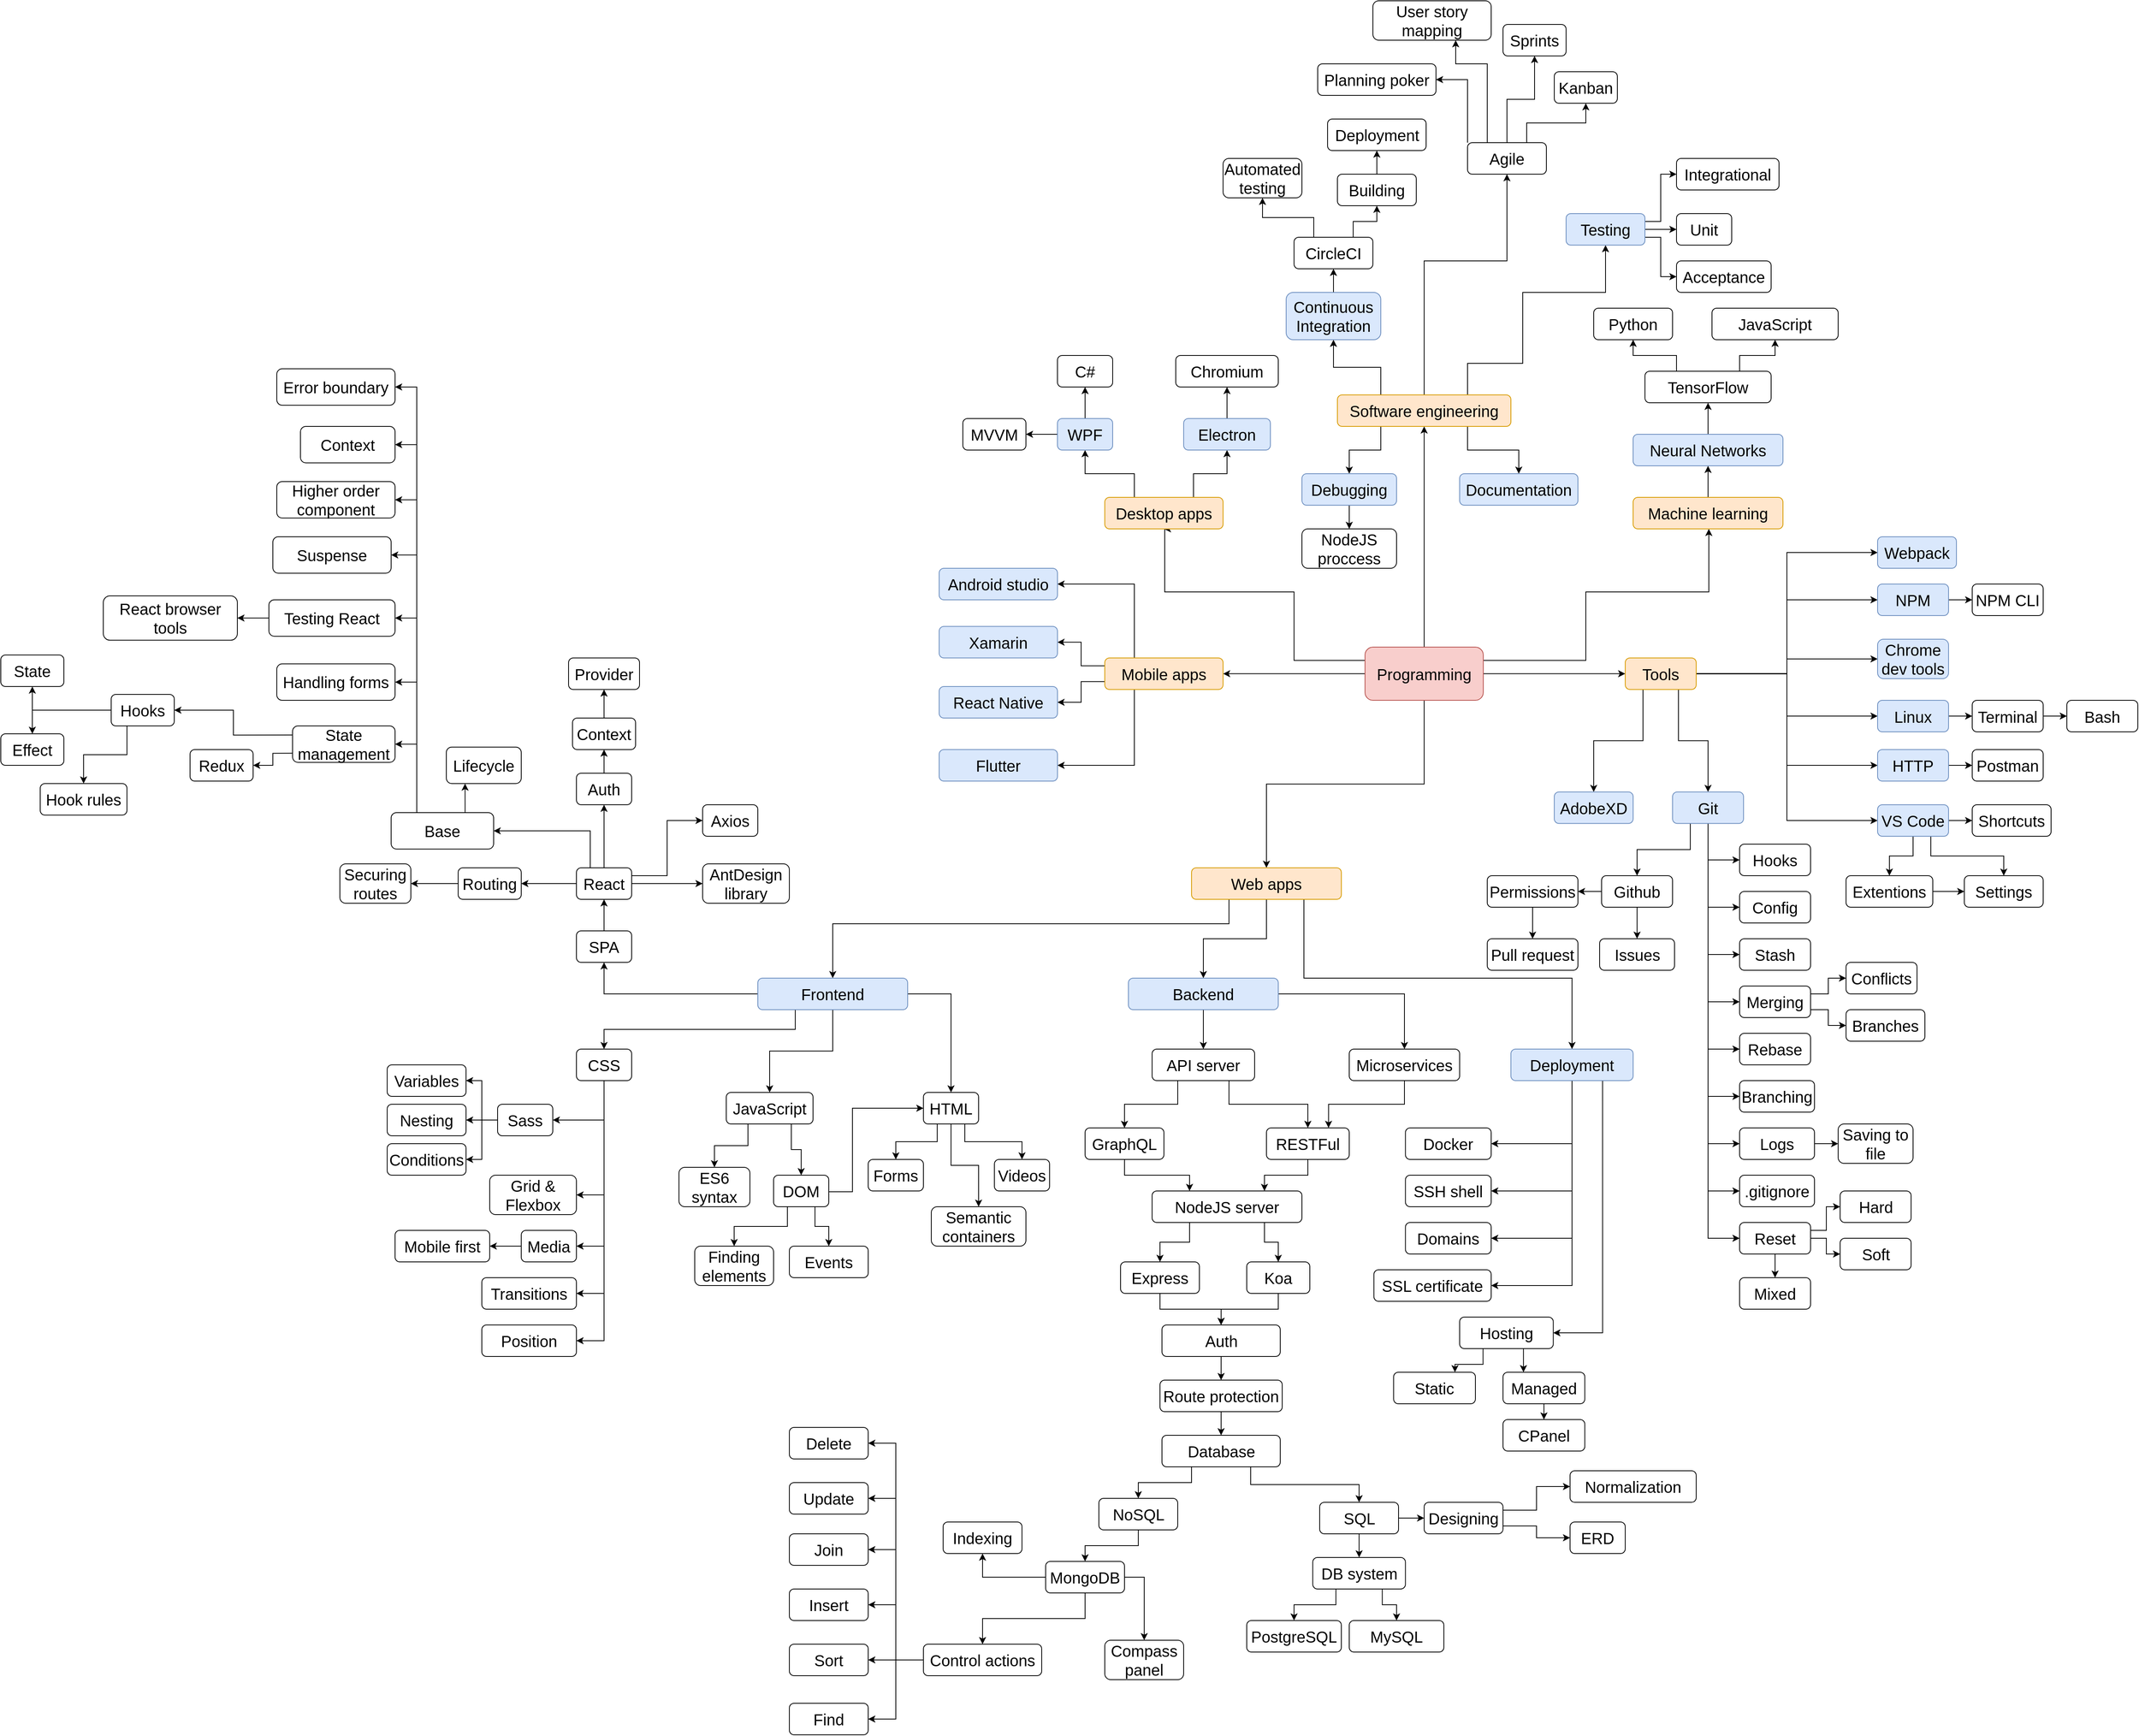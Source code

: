 <mxfile version="12.4.3" type="device" pages="1"><diagram id="6a731a19-8d31-9384-78a2-239565b7b9f0" name="Page-1"><mxGraphModel dx="4416" dy="1960" grid="1" gridSize="10" guides="1" tooltips="1" connect="1" arrows="1" fold="1" page="0" pageScale="1" pageWidth="1169" pageHeight="827" background="#ffffff" math="0" shadow="0"><root><mxCell id="0"/><mxCell id="1" parent="0"/><mxCell id="gqNTWZEWWtc14lu_F7Ef-1788" style="edgeStyle=orthogonalEdgeStyle;rounded=0;orthogonalLoop=1;jettySize=auto;html=1;exitX=0;exitY=0.5;exitDx=0;exitDy=0;entryX=1;entryY=0.5;entryDx=0;entryDy=0;" parent="1" source="gqNTWZEWWtc14lu_F7Ef-1780" target="gqNTWZEWWtc14lu_F7Ef-1781" edge="1"><mxGeometry relative="1" as="geometry"/></mxCell><mxCell id="gqNTWZEWWtc14lu_F7Ef-1789" style="edgeStyle=orthogonalEdgeStyle;rounded=0;orthogonalLoop=1;jettySize=auto;html=1;exitX=0;exitY=0.25;exitDx=0;exitDy=0;entryX=0.5;entryY=1;entryDx=0;entryDy=0;" parent="1" source="gqNTWZEWWtc14lu_F7Ef-1780" target="gqNTWZEWWtc14lu_F7Ef-1783" edge="1"><mxGeometry relative="1" as="geometry"><Array as="points"><mxPoint x="310" y="537"/><mxPoint x="310" y="450"/><mxPoint x="146" y="450"/></Array></mxGeometry></mxCell><mxCell id="gqNTWZEWWtc14lu_F7Ef-1790" style="edgeStyle=orthogonalEdgeStyle;rounded=0;orthogonalLoop=1;jettySize=auto;html=1;exitX=0.5;exitY=0;exitDx=0;exitDy=0;entryX=0.5;entryY=1;entryDx=0;entryDy=0;" parent="1" source="gqNTWZEWWtc14lu_F7Ef-1780" target="gqNTWZEWWtc14lu_F7Ef-1786" edge="1"><mxGeometry relative="1" as="geometry"/></mxCell><mxCell id="gqNTWZEWWtc14lu_F7Ef-1791" style="edgeStyle=orthogonalEdgeStyle;rounded=0;orthogonalLoop=1;jettySize=auto;html=1;exitX=1;exitY=0.5;exitDx=0;exitDy=0;entryX=0;entryY=0.5;entryDx=0;entryDy=0;" parent="1" source="gqNTWZEWWtc14lu_F7Ef-1780" target="gqNTWZEWWtc14lu_F7Ef-1785" edge="1"><mxGeometry relative="1" as="geometry"/></mxCell><mxCell id="gqNTWZEWWtc14lu_F7Ef-1793" style="edgeStyle=orthogonalEdgeStyle;rounded=0;orthogonalLoop=1;jettySize=auto;html=1;exitX=0.5;exitY=1;exitDx=0;exitDy=0;" parent="1" source="gqNTWZEWWtc14lu_F7Ef-1780" target="gqNTWZEWWtc14lu_F7Ef-1787" edge="1"><mxGeometry relative="1" as="geometry"/></mxCell><mxCell id="gqNTWZEWWtc14lu_F7Ef-1794" style="edgeStyle=orthogonalEdgeStyle;rounded=0;orthogonalLoop=1;jettySize=auto;html=1;exitX=1;exitY=0.25;exitDx=0;exitDy=0;" parent="1" source="gqNTWZEWWtc14lu_F7Ef-1780" target="gqNTWZEWWtc14lu_F7Ef-1784" edge="1"><mxGeometry relative="1" as="geometry"><Array as="points"><mxPoint x="680" y="537"/><mxPoint x="680" y="450"/><mxPoint x="836" y="450"/></Array></mxGeometry></mxCell><mxCell id="gqNTWZEWWtc14lu_F7Ef-1780" value="&lt;font style=&quot;font-size: 20px&quot;&gt;Programming&lt;/font&gt;" style="rounded=1;whiteSpace=wrap;html=1;fillColor=#f8cecc;strokeColor=#b85450;shadow=0;" parent="1" vertex="1"><mxGeometry x="400" y="520" width="150" height="67.53" as="geometry"/></mxCell><mxCell id="gqNTWZEWWtc14lu_F7Ef-1812" style="edgeStyle=orthogonalEdgeStyle;rounded=0;orthogonalLoop=1;jettySize=auto;html=1;exitX=0.25;exitY=0;exitDx=0;exitDy=0;entryX=1;entryY=0.5;entryDx=0;entryDy=0;" parent="1" source="gqNTWZEWWtc14lu_F7Ef-1781" target="gqNTWZEWWtc14lu_F7Ef-1807" edge="1"><mxGeometry relative="1" as="geometry"/></mxCell><mxCell id="gqNTWZEWWtc14lu_F7Ef-1813" style="edgeStyle=orthogonalEdgeStyle;rounded=0;orthogonalLoop=1;jettySize=auto;html=1;exitX=0.25;exitY=1;exitDx=0;exitDy=0;entryX=1;entryY=0.5;entryDx=0;entryDy=0;" parent="1" source="gqNTWZEWWtc14lu_F7Ef-1781" target="gqNTWZEWWtc14lu_F7Ef-1810" edge="1"><mxGeometry relative="1" as="geometry"/></mxCell><mxCell id="gqNTWZEWWtc14lu_F7Ef-1814" style="edgeStyle=orthogonalEdgeStyle;rounded=0;orthogonalLoop=1;jettySize=auto;html=1;exitX=0;exitY=0.75;exitDx=0;exitDy=0;" parent="1" source="gqNTWZEWWtc14lu_F7Ef-1781" target="gqNTWZEWWtc14lu_F7Ef-1809" edge="1"><mxGeometry relative="1" as="geometry"/></mxCell><mxCell id="gqNTWZEWWtc14lu_F7Ef-1817" style="edgeStyle=orthogonalEdgeStyle;rounded=0;orthogonalLoop=1;jettySize=auto;html=1;exitX=0;exitY=0.25;exitDx=0;exitDy=0;entryX=1;entryY=0.5;entryDx=0;entryDy=0;" parent="1" source="gqNTWZEWWtc14lu_F7Ef-1781" target="gqNTWZEWWtc14lu_F7Ef-1808" edge="1"><mxGeometry relative="1" as="geometry"/></mxCell><mxCell id="gqNTWZEWWtc14lu_F7Ef-1781" value="&lt;font style=&quot;font-size: 20px&quot;&gt;Mobile apps&lt;/font&gt;" style="rounded=1;whiteSpace=wrap;html=1;fillColor=#ffe6cc;strokeColor=#d79b00;" parent="1" vertex="1"><mxGeometry x="70" y="533.77" width="150" height="40" as="geometry"/></mxCell><mxCell id="gqNTWZEWWtc14lu_F7Ef-1800" style="edgeStyle=orthogonalEdgeStyle;rounded=0;orthogonalLoop=1;jettySize=auto;html=1;exitX=0.75;exitY=0;exitDx=0;exitDy=0;" parent="1" source="gqNTWZEWWtc14lu_F7Ef-1783" target="gqNTWZEWWtc14lu_F7Ef-1796" edge="1"><mxGeometry relative="1" as="geometry"/></mxCell><mxCell id="gqNTWZEWWtc14lu_F7Ef-1806" style="edgeStyle=orthogonalEdgeStyle;rounded=0;orthogonalLoop=1;jettySize=auto;html=1;exitX=0.25;exitY=0;exitDx=0;exitDy=0;entryX=0.5;entryY=1;entryDx=0;entryDy=0;" parent="1" source="gqNTWZEWWtc14lu_F7Ef-1783" target="gqNTWZEWWtc14lu_F7Ef-1797" edge="1"><mxGeometry relative="1" as="geometry"/></mxCell><mxCell id="gqNTWZEWWtc14lu_F7Ef-1783" value="&lt;font style=&quot;font-size: 20px&quot;&gt;Desktop apps&lt;/font&gt;" style="rounded=1;whiteSpace=wrap;html=1;fillColor=#ffe6cc;strokeColor=#d79b00;" parent="1" vertex="1"><mxGeometry x="70" y="330" width="150" height="40" as="geometry"/></mxCell><mxCell id="mhQVdwRB5DmAb7PHkFME-2" style="edgeStyle=orthogonalEdgeStyle;rounded=0;orthogonalLoop=1;jettySize=auto;html=1;exitX=0.5;exitY=0;exitDx=0;exitDy=0;entryX=0.5;entryY=1;entryDx=0;entryDy=0;" parent="1" source="gqNTWZEWWtc14lu_F7Ef-1784" target="mhQVdwRB5DmAb7PHkFME-1" edge="1"><mxGeometry relative="1" as="geometry"/></mxCell><mxCell id="gqNTWZEWWtc14lu_F7Ef-1784" value="&lt;font style=&quot;font-size: 20px&quot;&gt;Machine learning&lt;/font&gt;" style="rounded=1;whiteSpace=wrap;html=1;fillColor=#ffe6cc;strokeColor=#d79b00;" parent="1" vertex="1"><mxGeometry x="740" y="330" width="190" height="40" as="geometry"/></mxCell><mxCell id="mhQVdwRB5DmAb7PHkFME-56" style="edgeStyle=orthogonalEdgeStyle;rounded=0;orthogonalLoop=1;jettySize=auto;html=1;exitX=1;exitY=0.5;exitDx=0;exitDy=0;entryX=0;entryY=0.5;entryDx=0;entryDy=0;" parent="1" source="gqNTWZEWWtc14lu_F7Ef-1785" target="mhQVdwRB5DmAb7PHkFME-48" edge="1"><mxGeometry relative="1" as="geometry"/></mxCell><mxCell id="mhQVdwRB5DmAb7PHkFME-58" style="edgeStyle=orthogonalEdgeStyle;rounded=0;orthogonalLoop=1;jettySize=auto;html=1;entryX=0;entryY=0.5;entryDx=0;entryDy=0;" parent="1" source="gqNTWZEWWtc14lu_F7Ef-1785" target="mhQVdwRB5DmAb7PHkFME-49" edge="1"><mxGeometry relative="1" as="geometry"/></mxCell><mxCell id="mhQVdwRB5DmAb7PHkFME-59" style="edgeStyle=orthogonalEdgeStyle;rounded=0;orthogonalLoop=1;jettySize=auto;html=1;entryX=0;entryY=0.5;entryDx=0;entryDy=0;" parent="1" source="gqNTWZEWWtc14lu_F7Ef-1785" target="mhQVdwRB5DmAb7PHkFME-50" edge="1"><mxGeometry relative="1" as="geometry"/></mxCell><mxCell id="mhQVdwRB5DmAb7PHkFME-60" style="edgeStyle=orthogonalEdgeStyle;rounded=0;orthogonalLoop=1;jettySize=auto;html=1;" parent="1" source="gqNTWZEWWtc14lu_F7Ef-1785" target="mhQVdwRB5DmAb7PHkFME-51" edge="1"><mxGeometry relative="1" as="geometry"/></mxCell><mxCell id="mhQVdwRB5DmAb7PHkFME-62" style="edgeStyle=orthogonalEdgeStyle;rounded=0;orthogonalLoop=1;jettySize=auto;html=1;exitX=0.25;exitY=1;exitDx=0;exitDy=0;" parent="1" source="gqNTWZEWWtc14lu_F7Ef-1785" target="mhQVdwRB5DmAb7PHkFME-52" edge="1"><mxGeometry relative="1" as="geometry"/></mxCell><mxCell id="mhQVdwRB5DmAb7PHkFME-63" style="edgeStyle=orthogonalEdgeStyle;rounded=0;orthogonalLoop=1;jettySize=auto;html=1;exitX=0.75;exitY=1;exitDx=0;exitDy=0;" parent="1" source="gqNTWZEWWtc14lu_F7Ef-1785" target="mhQVdwRB5DmAb7PHkFME-54" edge="1"><mxGeometry relative="1" as="geometry"/></mxCell><mxCell id="mhQVdwRB5DmAb7PHkFME-64" style="edgeStyle=orthogonalEdgeStyle;rounded=0;orthogonalLoop=1;jettySize=auto;html=1;entryX=0;entryY=0.5;entryDx=0;entryDy=0;" parent="1" source="gqNTWZEWWtc14lu_F7Ef-1785" target="mhQVdwRB5DmAb7PHkFME-53" edge="1"><mxGeometry relative="1" as="geometry"/></mxCell><mxCell id="mhQVdwRB5DmAb7PHkFME-65" style="edgeStyle=orthogonalEdgeStyle;rounded=0;orthogonalLoop=1;jettySize=auto;html=1;entryX=0;entryY=0.5;entryDx=0;entryDy=0;" parent="1" source="gqNTWZEWWtc14lu_F7Ef-1785" target="mhQVdwRB5DmAb7PHkFME-55" edge="1"><mxGeometry relative="1" as="geometry"/></mxCell><mxCell id="gqNTWZEWWtc14lu_F7Ef-1785" value="&lt;font style=&quot;font-size: 20px&quot;&gt;Tools&lt;/font&gt;" style="rounded=1;whiteSpace=wrap;html=1;fillColor=#ffe6cc;strokeColor=#d79b00;" parent="1" vertex="1"><mxGeometry x="730" y="533.77" width="90" height="40" as="geometry"/></mxCell><mxCell id="mhQVdwRB5DmAb7PHkFME-11" style="edgeStyle=orthogonalEdgeStyle;rounded=0;orthogonalLoop=1;jettySize=auto;html=1;exitX=0.25;exitY=1;exitDx=0;exitDy=0;entryX=0.5;entryY=0;entryDx=0;entryDy=0;" parent="1" source="gqNTWZEWWtc14lu_F7Ef-1786" target="mhQVdwRB5DmAb7PHkFME-10" edge="1"><mxGeometry relative="1" as="geometry"/></mxCell><mxCell id="mhQVdwRB5DmAb7PHkFME-13" style="edgeStyle=orthogonalEdgeStyle;rounded=0;orthogonalLoop=1;jettySize=auto;html=1;exitX=0.25;exitY=0;exitDx=0;exitDy=0;" parent="1" source="gqNTWZEWWtc14lu_F7Ef-1786" target="mhQVdwRB5DmAb7PHkFME-12" edge="1"><mxGeometry relative="1" as="geometry"/></mxCell><mxCell id="mhQVdwRB5DmAb7PHkFME-27" style="edgeStyle=orthogonalEdgeStyle;rounded=0;orthogonalLoop=1;jettySize=auto;html=1;exitX=0.75;exitY=1;exitDx=0;exitDy=0;" parent="1" source="gqNTWZEWWtc14lu_F7Ef-1786" target="mhQVdwRB5DmAb7PHkFME-26" edge="1"><mxGeometry relative="1" as="geometry"/></mxCell><mxCell id="mhQVdwRB5DmAb7PHkFME-29" style="edgeStyle=orthogonalEdgeStyle;rounded=0;orthogonalLoop=1;jettySize=auto;html=1;exitX=0.5;exitY=0;exitDx=0;exitDy=0;" parent="1" source="gqNTWZEWWtc14lu_F7Ef-1786" target="mhQVdwRB5DmAb7PHkFME-24" edge="1"><mxGeometry relative="1" as="geometry"><Array as="points"><mxPoint x="475" y="30"/><mxPoint x="580" y="30"/></Array></mxGeometry></mxCell><mxCell id="mhQVdwRB5DmAb7PHkFME-30" style="edgeStyle=orthogonalEdgeStyle;rounded=0;orthogonalLoop=1;jettySize=auto;html=1;exitX=0.75;exitY=0;exitDx=0;exitDy=0;entryX=0.5;entryY=1;entryDx=0;entryDy=0;" parent="1" source="gqNTWZEWWtc14lu_F7Ef-1786" target="mhQVdwRB5DmAb7PHkFME-25" edge="1"><mxGeometry relative="1" as="geometry"><Array as="points"><mxPoint x="530" y="160"/><mxPoint x="600" y="160"/><mxPoint x="600" y="70"/><mxPoint x="705" y="70"/></Array></mxGeometry></mxCell><mxCell id="gqNTWZEWWtc14lu_F7Ef-1786" value="&lt;font style=&quot;font-size: 20px&quot;&gt;Software engineering&lt;/font&gt;" style="rounded=1;whiteSpace=wrap;html=1;fillColor=#ffe6cc;strokeColor=#d79b00;" parent="1" vertex="1"><mxGeometry x="365" y="200" width="220" height="40" as="geometry"/></mxCell><mxCell id="mhQVdwRB5DmAb7PHkFME-132" style="edgeStyle=orthogonalEdgeStyle;rounded=0;orthogonalLoop=1;jettySize=auto;html=1;exitX=0.5;exitY=1;exitDx=0;exitDy=0;" parent="1" source="gqNTWZEWWtc14lu_F7Ef-1787" target="mhQVdwRB5DmAb7PHkFME-131" edge="1"><mxGeometry relative="1" as="geometry"/></mxCell><mxCell id="mhQVdwRB5DmAb7PHkFME-133" style="edgeStyle=orthogonalEdgeStyle;rounded=0;orthogonalLoop=1;jettySize=auto;html=1;exitX=0.25;exitY=1;exitDx=0;exitDy=0;" parent="1" source="gqNTWZEWWtc14lu_F7Ef-1787" target="mhQVdwRB5DmAb7PHkFME-130" edge="1"><mxGeometry relative="1" as="geometry"><Array as="points"><mxPoint x="228" y="871"/><mxPoint x="-275" y="871"/></Array></mxGeometry></mxCell><mxCell id="mhQVdwRB5DmAb7PHkFME-270" style="edgeStyle=orthogonalEdgeStyle;rounded=0;orthogonalLoop=1;jettySize=auto;html=1;exitX=0.75;exitY=1;exitDx=0;exitDy=0;entryX=0.5;entryY=0;entryDx=0;entryDy=0;" parent="1" source="gqNTWZEWWtc14lu_F7Ef-1787" target="mhQVdwRB5DmAb7PHkFME-269" edge="1"><mxGeometry relative="1" as="geometry"><Array as="points"><mxPoint x="323" y="940"/><mxPoint x="663" y="940"/></Array></mxGeometry></mxCell><mxCell id="gqNTWZEWWtc14lu_F7Ef-1787" value="&lt;font style=&quot;font-size: 20px&quot;&gt;Web apps&lt;/font&gt;" style="rounded=1;whiteSpace=wrap;html=1;fillColor=#ffe6cc;strokeColor=#d79b00;" parent="1" vertex="1"><mxGeometry x="180" y="800" width="190" height="40" as="geometry"/></mxCell><mxCell id="gqNTWZEWWtc14lu_F7Ef-1801" style="edgeStyle=orthogonalEdgeStyle;rounded=0;orthogonalLoop=1;jettySize=auto;html=1;exitX=0.5;exitY=0;exitDx=0;exitDy=0;" parent="1" source="gqNTWZEWWtc14lu_F7Ef-1796" target="gqNTWZEWWtc14lu_F7Ef-1798" edge="1"><mxGeometry relative="1" as="geometry"/></mxCell><mxCell id="gqNTWZEWWtc14lu_F7Ef-1796" value="&lt;font style=&quot;font-size: 20px&quot;&gt;Electron&lt;/font&gt;" style="rounded=1;whiteSpace=wrap;html=1;fillColor=#dae8fc;strokeColor=#6c8ebf;" parent="1" vertex="1"><mxGeometry x="170" y="230" width="110" height="40" as="geometry"/></mxCell><mxCell id="gqNTWZEWWtc14lu_F7Ef-1803" style="edgeStyle=orthogonalEdgeStyle;rounded=0;orthogonalLoop=1;jettySize=auto;html=1;exitX=0.5;exitY=0;exitDx=0;exitDy=0;" parent="1" source="gqNTWZEWWtc14lu_F7Ef-1797" target="gqNTWZEWWtc14lu_F7Ef-1802" edge="1"><mxGeometry relative="1" as="geometry"/></mxCell><mxCell id="gqNTWZEWWtc14lu_F7Ef-1805" style="edgeStyle=orthogonalEdgeStyle;rounded=0;orthogonalLoop=1;jettySize=auto;html=1;exitX=0;exitY=0.5;exitDx=0;exitDy=0;entryX=1;entryY=0.5;entryDx=0;entryDy=0;" parent="1" source="gqNTWZEWWtc14lu_F7Ef-1797" target="gqNTWZEWWtc14lu_F7Ef-1804" edge="1"><mxGeometry relative="1" as="geometry"/></mxCell><mxCell id="gqNTWZEWWtc14lu_F7Ef-1797" value="&lt;font style=&quot;font-size: 20px&quot;&gt;WPF&lt;/font&gt;" style="rounded=1;whiteSpace=wrap;html=1;fillColor=#dae8fc;strokeColor=#6c8ebf;" parent="1" vertex="1"><mxGeometry x="10" y="230" width="70" height="40" as="geometry"/></mxCell><mxCell id="gqNTWZEWWtc14lu_F7Ef-1798" value="&lt;font style=&quot;font-size: 20px&quot;&gt;Chromium&lt;/font&gt;" style="rounded=1;whiteSpace=wrap;html=1;" parent="1" vertex="1"><mxGeometry x="160" y="150" width="130" height="40" as="geometry"/></mxCell><mxCell id="gqNTWZEWWtc14lu_F7Ef-1802" value="&lt;font style=&quot;font-size: 20px&quot;&gt;C#&lt;/font&gt;" style="rounded=1;whiteSpace=wrap;html=1;" parent="1" vertex="1"><mxGeometry x="10" y="150" width="70" height="40" as="geometry"/></mxCell><mxCell id="gqNTWZEWWtc14lu_F7Ef-1804" value="&lt;font style=&quot;font-size: 20px&quot;&gt;MVVM&lt;/font&gt;" style="rounded=1;whiteSpace=wrap;html=1;" parent="1" vertex="1"><mxGeometry x="-110" y="230" width="80" height="40" as="geometry"/></mxCell><mxCell id="gqNTWZEWWtc14lu_F7Ef-1807" value="&lt;font style=&quot;font-size: 20px&quot;&gt;Android studio&lt;/font&gt;" style="rounded=1;whiteSpace=wrap;html=1;fillColor=#dae8fc;strokeColor=#6c8ebf;" parent="1" vertex="1"><mxGeometry x="-140" y="420" width="150" height="40" as="geometry"/></mxCell><mxCell id="gqNTWZEWWtc14lu_F7Ef-1808" value="&lt;font style=&quot;font-size: 20px&quot;&gt;Xamarin&lt;/font&gt;" style="rounded=1;whiteSpace=wrap;html=1;fillColor=#dae8fc;strokeColor=#6c8ebf;" parent="1" vertex="1"><mxGeometry x="-140" y="493.77" width="150" height="40" as="geometry"/></mxCell><mxCell id="gqNTWZEWWtc14lu_F7Ef-1809" value="&lt;font style=&quot;font-size: 20px&quot;&gt;React Native&lt;/font&gt;" style="rounded=1;whiteSpace=wrap;html=1;fillColor=#dae8fc;strokeColor=#6c8ebf;" parent="1" vertex="1"><mxGeometry x="-140" y="570" width="150" height="40" as="geometry"/></mxCell><mxCell id="gqNTWZEWWtc14lu_F7Ef-1810" value="&lt;font style=&quot;font-size: 20px&quot;&gt;Flutter&lt;/font&gt;" style="rounded=1;whiteSpace=wrap;html=1;fillColor=#dae8fc;strokeColor=#6c8ebf;" parent="1" vertex="1"><mxGeometry x="-140" y="650" width="150" height="40" as="geometry"/></mxCell><mxCell id="mhQVdwRB5DmAb7PHkFME-5" style="edgeStyle=orthogonalEdgeStyle;rounded=0;orthogonalLoop=1;jettySize=auto;html=1;exitX=0.5;exitY=0;exitDx=0;exitDy=0;entryX=0.5;entryY=1;entryDx=0;entryDy=0;" parent="1" source="mhQVdwRB5DmAb7PHkFME-1" target="mhQVdwRB5DmAb7PHkFME-3" edge="1"><mxGeometry relative="1" as="geometry"/></mxCell><mxCell id="mhQVdwRB5DmAb7PHkFME-1" value="&lt;font style=&quot;font-size: 20px&quot;&gt;Neural Networks&lt;/font&gt;" style="rounded=1;whiteSpace=wrap;html=1;fillColor=#dae8fc;strokeColor=#6c8ebf;" parent="1" vertex="1"><mxGeometry x="740" y="250" width="190" height="40" as="geometry"/></mxCell><mxCell id="mhQVdwRB5DmAb7PHkFME-8" style="edgeStyle=orthogonalEdgeStyle;rounded=0;orthogonalLoop=1;jettySize=auto;html=1;exitX=0.75;exitY=0;exitDx=0;exitDy=0;entryX=0.5;entryY=1;entryDx=0;entryDy=0;" parent="1" source="mhQVdwRB5DmAb7PHkFME-3" target="mhQVdwRB5DmAb7PHkFME-7" edge="1"><mxGeometry relative="1" as="geometry"/></mxCell><mxCell id="mhQVdwRB5DmAb7PHkFME-9" style="edgeStyle=orthogonalEdgeStyle;rounded=0;orthogonalLoop=1;jettySize=auto;html=1;exitX=0.25;exitY=0;exitDx=0;exitDy=0;entryX=0.5;entryY=1;entryDx=0;entryDy=0;" parent="1" source="mhQVdwRB5DmAb7PHkFME-3" target="mhQVdwRB5DmAb7PHkFME-6" edge="1"><mxGeometry relative="1" as="geometry"/></mxCell><mxCell id="mhQVdwRB5DmAb7PHkFME-3" value="&lt;font style=&quot;font-size: 20px&quot;&gt;TensorFlow&lt;/font&gt;" style="rounded=1;whiteSpace=wrap;html=1;" parent="1" vertex="1"><mxGeometry x="755" y="170" width="160" height="40" as="geometry"/></mxCell><mxCell id="mhQVdwRB5DmAb7PHkFME-6" value="&lt;font style=&quot;font-size: 20px&quot;&gt;Python&lt;/font&gt;" style="rounded=1;whiteSpace=wrap;html=1;" parent="1" vertex="1"><mxGeometry x="690" y="90" width="100" height="40" as="geometry"/></mxCell><mxCell id="mhQVdwRB5DmAb7PHkFME-7" value="&lt;font style=&quot;font-size: 20px&quot;&gt;JavaScript&lt;/font&gt;" style="rounded=1;whiteSpace=wrap;html=1;" parent="1" vertex="1"><mxGeometry x="840" y="90" width="160" height="40" as="geometry"/></mxCell><mxCell id="mhQVdwRB5DmAb7PHkFME-23" style="edgeStyle=orthogonalEdgeStyle;rounded=0;orthogonalLoop=1;jettySize=auto;html=1;exitX=0.5;exitY=1;exitDx=0;exitDy=0;entryX=0.5;entryY=0;entryDx=0;entryDy=0;" parent="1" source="mhQVdwRB5DmAb7PHkFME-10" target="mhQVdwRB5DmAb7PHkFME-22" edge="1"><mxGeometry relative="1" as="geometry"/></mxCell><mxCell id="mhQVdwRB5DmAb7PHkFME-10" value="&lt;font style=&quot;font-size: 20px&quot;&gt;Debugging&lt;/font&gt;" style="rounded=1;whiteSpace=wrap;html=1;fillColor=#dae8fc;strokeColor=#6c8ebf;" parent="1" vertex="1"><mxGeometry x="320" y="300" width="120" height="40" as="geometry"/></mxCell><mxCell id="mhQVdwRB5DmAb7PHkFME-15" style="edgeStyle=orthogonalEdgeStyle;rounded=0;orthogonalLoop=1;jettySize=auto;html=1;exitX=0.5;exitY=0;exitDx=0;exitDy=0;entryX=0.5;entryY=1;entryDx=0;entryDy=0;" parent="1" source="mhQVdwRB5DmAb7PHkFME-12" target="mhQVdwRB5DmAb7PHkFME-14" edge="1"><mxGeometry relative="1" as="geometry"/></mxCell><mxCell id="mhQVdwRB5DmAb7PHkFME-12" value="&lt;font style=&quot;font-size: 20px&quot;&gt;Continuous Integration&lt;/font&gt;" style="rounded=1;whiteSpace=wrap;html=1;fillColor=#dae8fc;strokeColor=#6c8ebf;" parent="1" vertex="1"><mxGeometry x="300" y="70" width="120" height="60" as="geometry"/></mxCell><mxCell id="mhQVdwRB5DmAb7PHkFME-17" style="edgeStyle=orthogonalEdgeStyle;rounded=0;orthogonalLoop=1;jettySize=auto;html=1;exitX=0.25;exitY=0;exitDx=0;exitDy=0;entryX=0.5;entryY=1;entryDx=0;entryDy=0;" parent="1" source="mhQVdwRB5DmAb7PHkFME-14" target="mhQVdwRB5DmAb7PHkFME-16" edge="1"><mxGeometry relative="1" as="geometry"/></mxCell><mxCell id="mhQVdwRB5DmAb7PHkFME-21" style="edgeStyle=orthogonalEdgeStyle;rounded=0;orthogonalLoop=1;jettySize=auto;html=1;exitX=0.75;exitY=0;exitDx=0;exitDy=0;entryX=0.5;entryY=1;entryDx=0;entryDy=0;" parent="1" source="mhQVdwRB5DmAb7PHkFME-14" target="mhQVdwRB5DmAb7PHkFME-18" edge="1"><mxGeometry relative="1" as="geometry"/></mxCell><mxCell id="mhQVdwRB5DmAb7PHkFME-14" value="&lt;font style=&quot;font-size: 20px&quot;&gt;CircleCI&lt;/font&gt;" style="rounded=1;whiteSpace=wrap;html=1;" parent="1" vertex="1"><mxGeometry x="310" width="100" height="40" as="geometry"/></mxCell><mxCell id="mhQVdwRB5DmAb7PHkFME-16" value="&lt;font style=&quot;font-size: 20px&quot;&gt;Automated testing&lt;/font&gt;" style="rounded=1;whiteSpace=wrap;html=1;" parent="1" vertex="1"><mxGeometry x="220" y="-100" width="100" height="50" as="geometry"/></mxCell><mxCell id="mhQVdwRB5DmAb7PHkFME-20" style="edgeStyle=orthogonalEdgeStyle;rounded=0;orthogonalLoop=1;jettySize=auto;html=1;exitX=0.5;exitY=0;exitDx=0;exitDy=0;" parent="1" source="mhQVdwRB5DmAb7PHkFME-18" target="mhQVdwRB5DmAb7PHkFME-19" edge="1"><mxGeometry relative="1" as="geometry"/></mxCell><mxCell id="mhQVdwRB5DmAb7PHkFME-18" value="&lt;font style=&quot;font-size: 20px&quot;&gt;Building&lt;/font&gt;" style="rounded=1;whiteSpace=wrap;html=1;" parent="1" vertex="1"><mxGeometry x="365" y="-80" width="100" height="40" as="geometry"/></mxCell><mxCell id="mhQVdwRB5DmAb7PHkFME-19" value="&lt;font style=&quot;font-size: 20px&quot;&gt;Deployment&lt;/font&gt;" style="rounded=1;whiteSpace=wrap;html=1;" parent="1" vertex="1"><mxGeometry x="352.5" y="-150" width="125" height="40" as="geometry"/></mxCell><mxCell id="mhQVdwRB5DmAb7PHkFME-22" value="&lt;font style=&quot;font-size: 20px&quot;&gt;NodeJS proccess&lt;/font&gt;" style="rounded=1;whiteSpace=wrap;html=1;" parent="1" vertex="1"><mxGeometry x="320" y="370" width="120" height="50" as="geometry"/></mxCell><mxCell id="mhQVdwRB5DmAb7PHkFME-41" style="edgeStyle=orthogonalEdgeStyle;rounded=0;orthogonalLoop=1;jettySize=auto;html=1;exitX=0;exitY=0;exitDx=0;exitDy=0;entryX=1;entryY=0.5;entryDx=0;entryDy=0;" parent="1" source="mhQVdwRB5DmAb7PHkFME-24" target="mhQVdwRB5DmAb7PHkFME-37" edge="1"><mxGeometry relative="1" as="geometry"/></mxCell><mxCell id="mhQVdwRB5DmAb7PHkFME-43" style="edgeStyle=orthogonalEdgeStyle;rounded=0;orthogonalLoop=1;jettySize=auto;html=1;exitX=0.25;exitY=0;exitDx=0;exitDy=0;" parent="1" source="mhQVdwRB5DmAb7PHkFME-24" target="mhQVdwRB5DmAb7PHkFME-42" edge="1"><mxGeometry relative="1" as="geometry"><Array as="points"><mxPoint x="555" y="-220"/><mxPoint x="515" y="-220"/></Array></mxGeometry></mxCell><mxCell id="mhQVdwRB5DmAb7PHkFME-45" style="edgeStyle=orthogonalEdgeStyle;rounded=0;orthogonalLoop=1;jettySize=auto;html=1;exitX=0.5;exitY=0;exitDx=0;exitDy=0;entryX=0.5;entryY=1;entryDx=0;entryDy=0;" parent="1" source="mhQVdwRB5DmAb7PHkFME-24" target="mhQVdwRB5DmAb7PHkFME-44" edge="1"><mxGeometry relative="1" as="geometry"/></mxCell><mxCell id="mhQVdwRB5DmAb7PHkFME-47" style="edgeStyle=orthogonalEdgeStyle;rounded=0;orthogonalLoop=1;jettySize=auto;html=1;exitX=0.75;exitY=0;exitDx=0;exitDy=0;entryX=0.5;entryY=1;entryDx=0;entryDy=0;" parent="1" source="mhQVdwRB5DmAb7PHkFME-24" target="mhQVdwRB5DmAb7PHkFME-46" edge="1"><mxGeometry relative="1" as="geometry"/></mxCell><mxCell id="mhQVdwRB5DmAb7PHkFME-24" value="&lt;font style=&quot;font-size: 20px&quot;&gt;Agile&lt;/font&gt;" style="rounded=1;whiteSpace=wrap;html=1;" parent="1" vertex="1"><mxGeometry x="530" y="-120" width="100" height="40" as="geometry"/></mxCell><mxCell id="mhQVdwRB5DmAb7PHkFME-34" style="edgeStyle=orthogonalEdgeStyle;rounded=0;orthogonalLoop=1;jettySize=auto;html=1;exitX=1;exitY=0.5;exitDx=0;exitDy=0;entryX=0;entryY=0.5;entryDx=0;entryDy=0;" parent="1" source="mhQVdwRB5DmAb7PHkFME-25" target="mhQVdwRB5DmAb7PHkFME-32" edge="1"><mxGeometry relative="1" as="geometry"/></mxCell><mxCell id="mhQVdwRB5DmAb7PHkFME-35" style="edgeStyle=orthogonalEdgeStyle;rounded=0;orthogonalLoop=1;jettySize=auto;html=1;exitX=1;exitY=0.25;exitDx=0;exitDy=0;entryX=0;entryY=0.5;entryDx=0;entryDy=0;" parent="1" source="mhQVdwRB5DmAb7PHkFME-25" target="mhQVdwRB5DmAb7PHkFME-31" edge="1"><mxGeometry relative="1" as="geometry"/></mxCell><mxCell id="mhQVdwRB5DmAb7PHkFME-36" style="edgeStyle=orthogonalEdgeStyle;rounded=0;orthogonalLoop=1;jettySize=auto;html=1;exitX=1;exitY=0.75;exitDx=0;exitDy=0;entryX=0;entryY=0.5;entryDx=0;entryDy=0;" parent="1" source="mhQVdwRB5DmAb7PHkFME-25" target="mhQVdwRB5DmAb7PHkFME-33" edge="1"><mxGeometry relative="1" as="geometry"/></mxCell><mxCell id="mhQVdwRB5DmAb7PHkFME-25" value="&lt;font style=&quot;font-size: 20px&quot;&gt;Testing&lt;/font&gt;" style="rounded=1;whiteSpace=wrap;html=1;fillColor=#dae8fc;strokeColor=#6c8ebf;" parent="1" vertex="1"><mxGeometry x="655" y="-30" width="100" height="40" as="geometry"/></mxCell><mxCell id="mhQVdwRB5DmAb7PHkFME-26" value="&lt;font style=&quot;font-size: 20px&quot;&gt;Documentation&lt;/font&gt;" style="rounded=1;whiteSpace=wrap;html=1;fillColor=#dae8fc;strokeColor=#6c8ebf;" parent="1" vertex="1"><mxGeometry x="520" y="300" width="150" height="40" as="geometry"/></mxCell><mxCell id="mhQVdwRB5DmAb7PHkFME-31" value="&lt;font style=&quot;font-size: 20px&quot;&gt;Integrational&lt;/font&gt;" style="rounded=1;whiteSpace=wrap;html=1;" parent="1" vertex="1"><mxGeometry x="795" y="-100" width="130" height="40" as="geometry"/></mxCell><mxCell id="mhQVdwRB5DmAb7PHkFME-32" value="&lt;font style=&quot;font-size: 20px&quot;&gt;Unit&lt;/font&gt;" style="rounded=1;whiteSpace=wrap;html=1;" parent="1" vertex="1"><mxGeometry x="795" y="-30" width="70" height="40" as="geometry"/></mxCell><mxCell id="mhQVdwRB5DmAb7PHkFME-33" value="&lt;font style=&quot;font-size: 20px&quot;&gt;Acceptance&lt;/font&gt;" style="rounded=1;whiteSpace=wrap;html=1;" parent="1" vertex="1"><mxGeometry x="795" y="30" width="120" height="40" as="geometry"/></mxCell><mxCell id="mhQVdwRB5DmAb7PHkFME-37" value="&lt;font style=&quot;font-size: 20px&quot;&gt;Planning poker&lt;/font&gt;" style="rounded=1;whiteSpace=wrap;html=1;" parent="1" vertex="1"><mxGeometry x="340" y="-220" width="150" height="40" as="geometry"/></mxCell><mxCell id="mhQVdwRB5DmAb7PHkFME-42" value="&lt;font style=&quot;font-size: 20px&quot;&gt;User story mapping&lt;/font&gt;" style="rounded=1;whiteSpace=wrap;html=1;" parent="1" vertex="1"><mxGeometry x="410" y="-300" width="150" height="50" as="geometry"/></mxCell><mxCell id="mhQVdwRB5DmAb7PHkFME-44" value="&lt;font style=&quot;font-size: 20px&quot;&gt;Sprints&lt;/font&gt;" style="rounded=1;whiteSpace=wrap;html=1;" parent="1" vertex="1"><mxGeometry x="575" y="-270" width="80" height="40" as="geometry"/></mxCell><mxCell id="mhQVdwRB5DmAb7PHkFME-46" value="&lt;font style=&quot;font-size: 20px&quot;&gt;Kanban&lt;/font&gt;" style="rounded=1;whiteSpace=wrap;html=1;" parent="1" vertex="1"><mxGeometry x="640" y="-210" width="80" height="40" as="geometry"/></mxCell><mxCell id="mhQVdwRB5DmAb7PHkFME-48" value="&lt;font style=&quot;font-size: 20px&quot;&gt;Webpack&lt;/font&gt;" style="rounded=1;whiteSpace=wrap;html=1;fillColor=#dae8fc;strokeColor=#6c8ebf;" parent="1" vertex="1"><mxGeometry x="1050" y="380" width="100" height="40" as="geometry"/></mxCell><mxCell id="mhQVdwRB5DmAb7PHkFME-70" style="edgeStyle=orthogonalEdgeStyle;rounded=0;orthogonalLoop=1;jettySize=auto;html=1;exitX=1;exitY=0.5;exitDx=0;exitDy=0;entryX=0;entryY=0.5;entryDx=0;entryDy=0;" parent="1" source="mhQVdwRB5DmAb7PHkFME-49" target="mhQVdwRB5DmAb7PHkFME-67" edge="1"><mxGeometry relative="1" as="geometry"/></mxCell><mxCell id="mhQVdwRB5DmAb7PHkFME-49" value="&lt;font style=&quot;font-size: 20px&quot;&gt;NPM&lt;/font&gt;" style="rounded=1;whiteSpace=wrap;html=1;fillColor=#dae8fc;strokeColor=#6c8ebf;" parent="1" vertex="1"><mxGeometry x="1050" y="440" width="90" height="40" as="geometry"/></mxCell><mxCell id="mhQVdwRB5DmAb7PHkFME-73" style="edgeStyle=orthogonalEdgeStyle;rounded=0;orthogonalLoop=1;jettySize=auto;html=1;" parent="1" source="mhQVdwRB5DmAb7PHkFME-50" target="mhQVdwRB5DmAb7PHkFME-71" edge="1"><mxGeometry relative="1" as="geometry"/></mxCell><mxCell id="mhQVdwRB5DmAb7PHkFME-50" value="&lt;font style=&quot;font-size: 20px&quot;&gt;Linux&lt;/font&gt;" style="rounded=1;whiteSpace=wrap;html=1;fillColor=#dae8fc;strokeColor=#6c8ebf;" parent="1" vertex="1"><mxGeometry x="1050" y="587.53" width="90" height="40" as="geometry"/></mxCell><mxCell id="mhQVdwRB5DmAb7PHkFME-51" value="&lt;font style=&quot;font-size: 20px&quot;&gt;Chrome dev tools&lt;/font&gt;" style="rounded=1;whiteSpace=wrap;html=1;fillColor=#dae8fc;strokeColor=#6c8ebf;" parent="1" vertex="1"><mxGeometry x="1050" y="510" width="90" height="50" as="geometry"/></mxCell><mxCell id="mhQVdwRB5DmAb7PHkFME-52" value="&lt;font style=&quot;font-size: 20px&quot;&gt;AdobeXD&lt;/font&gt;" style="rounded=1;whiteSpace=wrap;html=1;fillColor=#dae8fc;strokeColor=#6c8ebf;" parent="1" vertex="1"><mxGeometry x="640" y="703.77" width="100" height="40" as="geometry"/></mxCell><mxCell id="mhQVdwRB5DmAb7PHkFME-76" style="edgeStyle=orthogonalEdgeStyle;rounded=0;orthogonalLoop=1;jettySize=auto;html=1;" parent="1" source="mhQVdwRB5DmAb7PHkFME-53" target="mhQVdwRB5DmAb7PHkFME-75" edge="1"><mxGeometry relative="1" as="geometry"/></mxCell><mxCell id="mhQVdwRB5DmAb7PHkFME-53" value="&lt;font style=&quot;font-size: 20px&quot;&gt;HTTP&lt;/font&gt;" style="rounded=1;whiteSpace=wrap;html=1;fillColor=#dae8fc;strokeColor=#6c8ebf;" parent="1" vertex="1"><mxGeometry x="1050" y="650" width="90" height="40" as="geometry"/></mxCell><mxCell id="mhQVdwRB5DmAb7PHkFME-89" style="edgeStyle=orthogonalEdgeStyle;rounded=0;orthogonalLoop=1;jettySize=auto;html=1;exitX=0.5;exitY=1;exitDx=0;exitDy=0;entryX=0;entryY=0.5;entryDx=0;entryDy=0;" parent="1" source="mhQVdwRB5DmAb7PHkFME-54" target="mhQVdwRB5DmAb7PHkFME-86" edge="1"><mxGeometry relative="1" as="geometry"/></mxCell><mxCell id="mhQVdwRB5DmAb7PHkFME-98" style="edgeStyle=orthogonalEdgeStyle;rounded=0;orthogonalLoop=1;jettySize=auto;html=1;entryX=0;entryY=0.5;entryDx=0;entryDy=0;" parent="1" source="mhQVdwRB5DmAb7PHkFME-54" target="mhQVdwRB5DmAb7PHkFME-90" edge="1"><mxGeometry relative="1" as="geometry"/></mxCell><mxCell id="mhQVdwRB5DmAb7PHkFME-99" style="edgeStyle=orthogonalEdgeStyle;rounded=0;orthogonalLoop=1;jettySize=auto;html=1;exitX=0.5;exitY=1;exitDx=0;exitDy=0;entryX=0;entryY=0.5;entryDx=0;entryDy=0;" parent="1" source="mhQVdwRB5DmAb7PHkFME-54" target="mhQVdwRB5DmAb7PHkFME-91" edge="1"><mxGeometry relative="1" as="geometry"/></mxCell><mxCell id="mhQVdwRB5DmAb7PHkFME-100" style="edgeStyle=orthogonalEdgeStyle;rounded=0;orthogonalLoop=1;jettySize=auto;html=1;exitX=0.5;exitY=1;exitDx=0;exitDy=0;entryX=0;entryY=0.5;entryDx=0;entryDy=0;" parent="1" source="mhQVdwRB5DmAb7PHkFME-54" target="mhQVdwRB5DmAb7PHkFME-92" edge="1"><mxGeometry relative="1" as="geometry"/></mxCell><mxCell id="mhQVdwRB5DmAb7PHkFME-102" style="edgeStyle=orthogonalEdgeStyle;rounded=0;orthogonalLoop=1;jettySize=auto;html=1;exitX=0.5;exitY=1;exitDx=0;exitDy=0;entryX=0;entryY=0.5;entryDx=0;entryDy=0;" parent="1" source="mhQVdwRB5DmAb7PHkFME-54" target="mhQVdwRB5DmAb7PHkFME-101" edge="1"><mxGeometry relative="1" as="geometry"/></mxCell><mxCell id="mhQVdwRB5DmAb7PHkFME-104" style="edgeStyle=orthogonalEdgeStyle;rounded=0;orthogonalLoop=1;jettySize=auto;html=1;exitX=0.5;exitY=1;exitDx=0;exitDy=0;entryX=0;entryY=0.5;entryDx=0;entryDy=0;" parent="1" source="mhQVdwRB5DmAb7PHkFME-54" target="mhQVdwRB5DmAb7PHkFME-103" edge="1"><mxGeometry relative="1" as="geometry"/></mxCell><mxCell id="mhQVdwRB5DmAb7PHkFME-108" style="edgeStyle=orthogonalEdgeStyle;rounded=0;orthogonalLoop=1;jettySize=auto;html=1;exitX=0.25;exitY=1;exitDx=0;exitDy=0;" parent="1" source="mhQVdwRB5DmAb7PHkFME-54" target="mhQVdwRB5DmAb7PHkFME-107" edge="1"><mxGeometry relative="1" as="geometry"/></mxCell><mxCell id="mhQVdwRB5DmAb7PHkFME-111" style="edgeStyle=orthogonalEdgeStyle;rounded=0;orthogonalLoop=1;jettySize=auto;html=1;exitX=0.5;exitY=1;exitDx=0;exitDy=0;entryX=0;entryY=0.5;entryDx=0;entryDy=0;" parent="1" source="mhQVdwRB5DmAb7PHkFME-54" target="mhQVdwRB5DmAb7PHkFME-110" edge="1"><mxGeometry relative="1" as="geometry"/></mxCell><mxCell id="mhQVdwRB5DmAb7PHkFME-115" style="edgeStyle=orthogonalEdgeStyle;rounded=0;orthogonalLoop=1;jettySize=auto;html=1;exitX=0.5;exitY=1;exitDx=0;exitDy=0;entryX=0;entryY=0.5;entryDx=0;entryDy=0;" parent="1" source="mhQVdwRB5DmAb7PHkFME-54" target="mhQVdwRB5DmAb7PHkFME-114" edge="1"><mxGeometry relative="1" as="geometry"/></mxCell><mxCell id="mhQVdwRB5DmAb7PHkFME-122" style="edgeStyle=orthogonalEdgeStyle;rounded=0;orthogonalLoop=1;jettySize=auto;html=1;exitX=0.5;exitY=1;exitDx=0;exitDy=0;entryX=0;entryY=0.5;entryDx=0;entryDy=0;" parent="1" source="mhQVdwRB5DmAb7PHkFME-54" target="mhQVdwRB5DmAb7PHkFME-121" edge="1"><mxGeometry relative="1" as="geometry"/></mxCell><mxCell id="mhQVdwRB5DmAb7PHkFME-54" value="&lt;font style=&quot;font-size: 20px&quot;&gt;Git&lt;/font&gt;" style="rounded=1;whiteSpace=wrap;html=1;fillColor=#dae8fc;strokeColor=#6c8ebf;" parent="1" vertex="1"><mxGeometry x="790" y="703.77" width="90" height="40" as="geometry"/></mxCell><mxCell id="mhQVdwRB5DmAb7PHkFME-80" style="edgeStyle=orthogonalEdgeStyle;rounded=0;orthogonalLoop=1;jettySize=auto;html=1;exitX=0.75;exitY=1;exitDx=0;exitDy=0;entryX=0.5;entryY=0;entryDx=0;entryDy=0;" parent="1" source="mhQVdwRB5DmAb7PHkFME-55" target="mhQVdwRB5DmAb7PHkFME-78" edge="1"><mxGeometry relative="1" as="geometry"/></mxCell><mxCell id="mhQVdwRB5DmAb7PHkFME-82" style="edgeStyle=orthogonalEdgeStyle;rounded=0;orthogonalLoop=1;jettySize=auto;html=1;" parent="1" source="mhQVdwRB5DmAb7PHkFME-55" target="mhQVdwRB5DmAb7PHkFME-79" edge="1"><mxGeometry relative="1" as="geometry"/></mxCell><mxCell id="mhQVdwRB5DmAb7PHkFME-83" style="edgeStyle=orthogonalEdgeStyle;rounded=0;orthogonalLoop=1;jettySize=auto;html=1;" parent="1" source="mhQVdwRB5DmAb7PHkFME-55" target="mhQVdwRB5DmAb7PHkFME-77" edge="1"><mxGeometry relative="1" as="geometry"/></mxCell><mxCell id="mhQVdwRB5DmAb7PHkFME-55" value="&lt;font style=&quot;font-size: 20px&quot;&gt;VS Code&lt;/font&gt;" style="rounded=1;whiteSpace=wrap;html=1;fillColor=#dae8fc;strokeColor=#6c8ebf;" parent="1" vertex="1"><mxGeometry x="1050" y="720" width="90" height="40" as="geometry"/></mxCell><mxCell id="mhQVdwRB5DmAb7PHkFME-67" value="&lt;font style=&quot;font-size: 20px&quot;&gt;NPM CLI&lt;/font&gt;" style="rounded=1;whiteSpace=wrap;html=1;" parent="1" vertex="1"><mxGeometry x="1170" y="440" width="90" height="40" as="geometry"/></mxCell><mxCell id="mhQVdwRB5DmAb7PHkFME-74" style="edgeStyle=orthogonalEdgeStyle;rounded=0;orthogonalLoop=1;jettySize=auto;html=1;" parent="1" source="mhQVdwRB5DmAb7PHkFME-71" target="mhQVdwRB5DmAb7PHkFME-72" edge="1"><mxGeometry relative="1" as="geometry"/></mxCell><mxCell id="mhQVdwRB5DmAb7PHkFME-71" value="&lt;font style=&quot;font-size: 20px&quot;&gt;Terminal&lt;/font&gt;" style="rounded=1;whiteSpace=wrap;html=1;" parent="1" vertex="1"><mxGeometry x="1170" y="587.53" width="90" height="40" as="geometry"/></mxCell><mxCell id="mhQVdwRB5DmAb7PHkFME-72" value="&lt;font style=&quot;font-size: 20px&quot;&gt;Bash&lt;/font&gt;" style="rounded=1;whiteSpace=wrap;html=1;" parent="1" vertex="1"><mxGeometry x="1290" y="587.53" width="90" height="40" as="geometry"/></mxCell><mxCell id="mhQVdwRB5DmAb7PHkFME-75" value="&lt;font style=&quot;font-size: 20px&quot;&gt;Postman&lt;/font&gt;" style="rounded=1;whiteSpace=wrap;html=1;" parent="1" vertex="1"><mxGeometry x="1170" y="650" width="90" height="40" as="geometry"/></mxCell><mxCell id="mhQVdwRB5DmAb7PHkFME-77" value="&lt;font style=&quot;font-size: 20px&quot;&gt;Shortcuts&lt;/font&gt;" style="rounded=1;whiteSpace=wrap;html=1;" parent="1" vertex="1"><mxGeometry x="1170" y="720" width="100" height="40" as="geometry"/></mxCell><mxCell id="mhQVdwRB5DmAb7PHkFME-78" value="&lt;font style=&quot;font-size: 20px&quot;&gt;Settings&lt;/font&gt;" style="rounded=1;whiteSpace=wrap;html=1;" parent="1" vertex="1"><mxGeometry x="1160" y="810" width="100" height="40" as="geometry"/></mxCell><mxCell id="mhQVdwRB5DmAb7PHkFME-84" style="edgeStyle=orthogonalEdgeStyle;rounded=0;orthogonalLoop=1;jettySize=auto;html=1;" parent="1" source="mhQVdwRB5DmAb7PHkFME-79" target="mhQVdwRB5DmAb7PHkFME-78" edge="1"><mxGeometry relative="1" as="geometry"/></mxCell><mxCell id="mhQVdwRB5DmAb7PHkFME-79" value="&lt;font style=&quot;font-size: 20px&quot;&gt;Extentions&lt;/font&gt;" style="rounded=1;whiteSpace=wrap;html=1;" parent="1" vertex="1"><mxGeometry x="1010" y="810" width="110" height="40" as="geometry"/></mxCell><mxCell id="mhQVdwRB5DmAb7PHkFME-86" value="&lt;font style=&quot;font-size: 20px&quot;&gt;Hooks&lt;/font&gt;" style="rounded=1;whiteSpace=wrap;html=1;" parent="1" vertex="1"><mxGeometry x="875" y="770" width="90" height="40" as="geometry"/></mxCell><mxCell id="mhQVdwRB5DmAb7PHkFME-90" value="&lt;font style=&quot;font-size: 20px&quot;&gt;Config&lt;/font&gt;" style="rounded=1;whiteSpace=wrap;html=1;" parent="1" vertex="1"><mxGeometry x="875" y="830" width="90" height="40" as="geometry"/></mxCell><mxCell id="mhQVdwRB5DmAb7PHkFME-91" value="&lt;font style=&quot;font-size: 20px&quot;&gt;Stash&lt;/font&gt;" style="rounded=1;whiteSpace=wrap;html=1;" parent="1" vertex="1"><mxGeometry x="875" y="890" width="90" height="40" as="geometry"/></mxCell><mxCell id="mhQVdwRB5DmAb7PHkFME-96" style="edgeStyle=orthogonalEdgeStyle;rounded=0;orthogonalLoop=1;jettySize=auto;html=1;exitX=1;exitY=0.25;exitDx=0;exitDy=0;" parent="1" source="mhQVdwRB5DmAb7PHkFME-92" target="mhQVdwRB5DmAb7PHkFME-94" edge="1"><mxGeometry relative="1" as="geometry"/></mxCell><mxCell id="mhQVdwRB5DmAb7PHkFME-97" style="edgeStyle=orthogonalEdgeStyle;rounded=0;orthogonalLoop=1;jettySize=auto;html=1;exitX=1;exitY=0.75;exitDx=0;exitDy=0;entryX=0;entryY=0.5;entryDx=0;entryDy=0;" parent="1" source="mhQVdwRB5DmAb7PHkFME-92" target="mhQVdwRB5DmAb7PHkFME-95" edge="1"><mxGeometry relative="1" as="geometry"/></mxCell><mxCell id="mhQVdwRB5DmAb7PHkFME-92" value="&lt;font style=&quot;font-size: 20px&quot;&gt;Merging&lt;/font&gt;" style="rounded=1;whiteSpace=wrap;html=1;" parent="1" vertex="1"><mxGeometry x="875" y="950" width="90" height="40" as="geometry"/></mxCell><mxCell id="mhQVdwRB5DmAb7PHkFME-94" value="&lt;font style=&quot;font-size: 20px&quot;&gt;Conflicts&lt;/font&gt;" style="rounded=1;whiteSpace=wrap;html=1;" parent="1" vertex="1"><mxGeometry x="1010" y="920" width="90" height="40" as="geometry"/></mxCell><mxCell id="mhQVdwRB5DmAb7PHkFME-95" value="&lt;font style=&quot;font-size: 20px&quot;&gt;Branches&lt;/font&gt;" style="rounded=1;whiteSpace=wrap;html=1;" parent="1" vertex="1"><mxGeometry x="1010" y="980" width="100" height="40" as="geometry"/></mxCell><mxCell id="mhQVdwRB5DmAb7PHkFME-101" value="&lt;font style=&quot;font-size: 20px&quot;&gt;Rebase&lt;/font&gt;" style="rounded=1;whiteSpace=wrap;html=1;" parent="1" vertex="1"><mxGeometry x="875" y="1010" width="90" height="40" as="geometry"/></mxCell><mxCell id="mhQVdwRB5DmAb7PHkFME-103" value="&lt;font style=&quot;font-size: 20px&quot;&gt;Branching&lt;/font&gt;" style="rounded=1;whiteSpace=wrap;html=1;" parent="1" vertex="1"><mxGeometry x="875" y="1070" width="95" height="40" as="geometry"/></mxCell><mxCell id="mhQVdwRB5DmAb7PHkFME-106" value="&lt;font style=&quot;font-size: 20px&quot;&gt;Issues&lt;/font&gt;" style="rounded=1;whiteSpace=wrap;html=1;" parent="1" vertex="1"><mxGeometry x="697.5" y="890" width="95" height="40" as="geometry"/></mxCell><mxCell id="mhQVdwRB5DmAb7PHkFME-109" style="edgeStyle=orthogonalEdgeStyle;rounded=0;orthogonalLoop=1;jettySize=auto;html=1;exitX=0.5;exitY=1;exitDx=0;exitDy=0;" parent="1" source="mhQVdwRB5DmAb7PHkFME-107" target="mhQVdwRB5DmAb7PHkFME-106" edge="1"><mxGeometry relative="1" as="geometry"/></mxCell><mxCell id="mhQVdwRB5DmAb7PHkFME-117" style="edgeStyle=orthogonalEdgeStyle;rounded=0;orthogonalLoop=1;jettySize=auto;html=1;exitX=0;exitY=0.5;exitDx=0;exitDy=0;" parent="1" source="mhQVdwRB5DmAb7PHkFME-107" target="mhQVdwRB5DmAb7PHkFME-116" edge="1"><mxGeometry relative="1" as="geometry"/></mxCell><mxCell id="mhQVdwRB5DmAb7PHkFME-107" value="&lt;font style=&quot;font-size: 20px&quot;&gt;Github&lt;/font&gt;" style="rounded=1;whiteSpace=wrap;html=1;" parent="1" vertex="1"><mxGeometry x="700" y="810" width="90" height="40" as="geometry"/></mxCell><mxCell id="mhQVdwRB5DmAb7PHkFME-113" style="edgeStyle=orthogonalEdgeStyle;rounded=0;orthogonalLoop=1;jettySize=auto;html=1;" parent="1" source="mhQVdwRB5DmAb7PHkFME-110" target="mhQVdwRB5DmAb7PHkFME-112" edge="1"><mxGeometry relative="1" as="geometry"/></mxCell><mxCell id="mhQVdwRB5DmAb7PHkFME-110" value="&lt;font style=&quot;font-size: 20px&quot;&gt;Logs&lt;/font&gt;" style="rounded=1;whiteSpace=wrap;html=1;" parent="1" vertex="1"><mxGeometry x="875" y="1130" width="95" height="40" as="geometry"/></mxCell><mxCell id="mhQVdwRB5DmAb7PHkFME-112" value="&lt;font style=&quot;font-size: 20px&quot;&gt;Saving to file&lt;/font&gt;" style="rounded=1;whiteSpace=wrap;html=1;" parent="1" vertex="1"><mxGeometry x="1000" y="1125" width="95" height="50" as="geometry"/></mxCell><mxCell id="mhQVdwRB5DmAb7PHkFME-114" value="&lt;span style=&quot;font-size: 20px&quot;&gt;.gitignore&lt;/span&gt;" style="rounded=1;whiteSpace=wrap;html=1;" parent="1" vertex="1"><mxGeometry x="875" y="1190" width="95" height="40" as="geometry"/></mxCell><mxCell id="mhQVdwRB5DmAb7PHkFME-120" style="edgeStyle=orthogonalEdgeStyle;rounded=0;orthogonalLoop=1;jettySize=auto;html=1;exitX=0.5;exitY=1;exitDx=0;exitDy=0;" parent="1" source="mhQVdwRB5DmAb7PHkFME-116" target="mhQVdwRB5DmAb7PHkFME-118" edge="1"><mxGeometry relative="1" as="geometry"/></mxCell><mxCell id="mhQVdwRB5DmAb7PHkFME-116" value="&lt;font style=&quot;font-size: 20px&quot;&gt;Permissions&lt;/font&gt;" style="rounded=1;whiteSpace=wrap;html=1;" parent="1" vertex="1"><mxGeometry x="555" y="810" width="115" height="40" as="geometry"/></mxCell><mxCell id="mhQVdwRB5DmAb7PHkFME-118" value="&lt;font style=&quot;font-size: 20px&quot;&gt;Pull request&lt;/font&gt;" style="rounded=1;whiteSpace=wrap;html=1;" parent="1" vertex="1"><mxGeometry x="555" y="890" width="115" height="40" as="geometry"/></mxCell><mxCell id="mhQVdwRB5DmAb7PHkFME-126" style="edgeStyle=orthogonalEdgeStyle;rounded=0;orthogonalLoop=1;jettySize=auto;html=1;exitX=1;exitY=0.25;exitDx=0;exitDy=0;entryX=0;entryY=0.5;entryDx=0;entryDy=0;" parent="1" source="mhQVdwRB5DmAb7PHkFME-121" target="mhQVdwRB5DmAb7PHkFME-123" edge="1"><mxGeometry relative="1" as="geometry"/></mxCell><mxCell id="mhQVdwRB5DmAb7PHkFME-127" style="edgeStyle=orthogonalEdgeStyle;rounded=0;orthogonalLoop=1;jettySize=auto;html=1;exitX=1;exitY=0.5;exitDx=0;exitDy=0;" parent="1" source="mhQVdwRB5DmAb7PHkFME-121" target="mhQVdwRB5DmAb7PHkFME-124" edge="1"><mxGeometry relative="1" as="geometry"/></mxCell><mxCell id="mhQVdwRB5DmAb7PHkFME-129" style="edgeStyle=orthogonalEdgeStyle;rounded=0;orthogonalLoop=1;jettySize=auto;html=1;exitX=0.5;exitY=1;exitDx=0;exitDy=0;" parent="1" source="mhQVdwRB5DmAb7PHkFME-121" target="mhQVdwRB5DmAb7PHkFME-125" edge="1"><mxGeometry relative="1" as="geometry"/></mxCell><mxCell id="mhQVdwRB5DmAb7PHkFME-121" value="&lt;font style=&quot;font-size: 20px&quot;&gt;Reset&lt;/font&gt;" style="rounded=1;whiteSpace=wrap;html=1;" parent="1" vertex="1"><mxGeometry x="875" y="1250" width="90" height="40" as="geometry"/></mxCell><mxCell id="mhQVdwRB5DmAb7PHkFME-123" value="&lt;font style=&quot;font-size: 20px&quot;&gt;Hard&lt;/font&gt;" style="rounded=1;whiteSpace=wrap;html=1;" parent="1" vertex="1"><mxGeometry x="1002.5" y="1210" width="90" height="40" as="geometry"/></mxCell><mxCell id="mhQVdwRB5DmAb7PHkFME-124" value="&lt;font style=&quot;font-size: 20px&quot;&gt;Soft&lt;/font&gt;" style="rounded=1;whiteSpace=wrap;html=1;" parent="1" vertex="1"><mxGeometry x="1002.5" y="1270" width="90" height="40" as="geometry"/></mxCell><mxCell id="mhQVdwRB5DmAb7PHkFME-125" value="&lt;font style=&quot;font-size: 20px&quot;&gt;Mixed&lt;/font&gt;" style="rounded=1;whiteSpace=wrap;html=1;" parent="1" vertex="1"><mxGeometry x="875" y="1320" width="90" height="40" as="geometry"/></mxCell><mxCell id="mhQVdwRB5DmAb7PHkFME-175" style="edgeStyle=orthogonalEdgeStyle;rounded=0;orthogonalLoop=1;jettySize=auto;html=1;exitX=0;exitY=0.5;exitDx=0;exitDy=0;" parent="1" source="mhQVdwRB5DmAb7PHkFME-130" target="mhQVdwRB5DmAb7PHkFME-174" edge="1"><mxGeometry relative="1" as="geometry"/></mxCell><mxCell id="mhQVdwRB5DmAb7PHkFME-179" style="edgeStyle=orthogonalEdgeStyle;rounded=0;orthogonalLoop=1;jettySize=auto;html=1;exitX=1;exitY=0.5;exitDx=0;exitDy=0;" parent="1" source="mhQVdwRB5DmAb7PHkFME-130" target="mhQVdwRB5DmAb7PHkFME-176" edge="1"><mxGeometry relative="1" as="geometry"/></mxCell><mxCell id="mhQVdwRB5DmAb7PHkFME-194" style="edgeStyle=orthogonalEdgeStyle;rounded=0;orthogonalLoop=1;jettySize=auto;html=1;exitX=0.5;exitY=1;exitDx=0;exitDy=0;" parent="1" source="mhQVdwRB5DmAb7PHkFME-130" target="mhQVdwRB5DmAb7PHkFME-178" edge="1"><mxGeometry relative="1" as="geometry"/></mxCell><mxCell id="mhQVdwRB5DmAb7PHkFME-203" style="edgeStyle=orthogonalEdgeStyle;rounded=0;orthogonalLoop=1;jettySize=auto;html=1;exitX=0.25;exitY=1;exitDx=0;exitDy=0;" parent="1" source="mhQVdwRB5DmAb7PHkFME-130" target="mhQVdwRB5DmAb7PHkFME-198" edge="1"><mxGeometry relative="1" as="geometry"/></mxCell><mxCell id="mhQVdwRB5DmAb7PHkFME-130" value="&lt;font style=&quot;font-size: 20px&quot;&gt;Frontend&lt;/font&gt;" style="rounded=1;whiteSpace=wrap;html=1;fillColor=#dae8fc;strokeColor=#6c8ebf;" parent="1" vertex="1"><mxGeometry x="-370" y="940" width="190" height="40" as="geometry"/></mxCell><mxCell id="mhQVdwRB5DmAb7PHkFME-137" style="edgeStyle=orthogonalEdgeStyle;rounded=0;orthogonalLoop=1;jettySize=auto;html=1;exitX=1;exitY=0.5;exitDx=0;exitDy=0;" parent="1" source="mhQVdwRB5DmAb7PHkFME-131" target="mhQVdwRB5DmAb7PHkFME-134" edge="1"><mxGeometry relative="1" as="geometry"/></mxCell><mxCell id="mhQVdwRB5DmAb7PHkFME-139" style="edgeStyle=orthogonalEdgeStyle;rounded=0;orthogonalLoop=1;jettySize=auto;html=1;exitX=0.5;exitY=1;exitDx=0;exitDy=0;" parent="1" source="mhQVdwRB5DmAb7PHkFME-131" target="mhQVdwRB5DmAb7PHkFME-138" edge="1"><mxGeometry relative="1" as="geometry"/></mxCell><mxCell id="mhQVdwRB5DmAb7PHkFME-131" value="&lt;font style=&quot;font-size: 20px&quot;&gt;Backend&lt;/font&gt;" style="rounded=1;whiteSpace=wrap;html=1;fillColor=#dae8fc;strokeColor=#6c8ebf;" parent="1" vertex="1"><mxGeometry x="100" y="940" width="190" height="40" as="geometry"/></mxCell><mxCell id="mhQVdwRB5DmAb7PHkFME-149" style="edgeStyle=orthogonalEdgeStyle;rounded=0;orthogonalLoop=1;jettySize=auto;html=1;exitX=0.5;exitY=1;exitDx=0;exitDy=0;entryX=0.75;entryY=0;entryDx=0;entryDy=0;" parent="1" source="mhQVdwRB5DmAb7PHkFME-134" target="mhQVdwRB5DmAb7PHkFME-140" edge="1"><mxGeometry relative="1" as="geometry"/></mxCell><mxCell id="mhQVdwRB5DmAb7PHkFME-134" value="&lt;font style=&quot;font-size: 20px&quot;&gt;Microservices&lt;/font&gt;" style="rounded=1;whiteSpace=wrap;html=1;" parent="1" vertex="1"><mxGeometry x="380" y="1030" width="140" height="40" as="geometry"/></mxCell><mxCell id="mhQVdwRB5DmAb7PHkFME-150" style="edgeStyle=orthogonalEdgeStyle;rounded=0;orthogonalLoop=1;jettySize=auto;html=1;exitX=0.75;exitY=1;exitDx=0;exitDy=0;" parent="1" source="mhQVdwRB5DmAb7PHkFME-138" target="mhQVdwRB5DmAb7PHkFME-140" edge="1"><mxGeometry relative="1" as="geometry"/></mxCell><mxCell id="mhQVdwRB5DmAb7PHkFME-151" style="edgeStyle=orthogonalEdgeStyle;rounded=0;orthogonalLoop=1;jettySize=auto;html=1;exitX=0.25;exitY=1;exitDx=0;exitDy=0;entryX=0.5;entryY=0;entryDx=0;entryDy=0;" parent="1" source="mhQVdwRB5DmAb7PHkFME-138" target="mhQVdwRB5DmAb7PHkFME-141" edge="1"><mxGeometry relative="1" as="geometry"/></mxCell><mxCell id="mhQVdwRB5DmAb7PHkFME-138" value="&lt;font style=&quot;font-size: 20px&quot;&gt;API server&lt;/font&gt;" style="rounded=1;whiteSpace=wrap;html=1;" parent="1" vertex="1"><mxGeometry x="130" y="1030" width="130" height="40" as="geometry"/></mxCell><mxCell id="mhQVdwRB5DmAb7PHkFME-153" style="edgeStyle=orthogonalEdgeStyle;rounded=0;orthogonalLoop=1;jettySize=auto;html=1;exitX=0.5;exitY=1;exitDx=0;exitDy=0;entryX=0.75;entryY=0;entryDx=0;entryDy=0;" parent="1" source="mhQVdwRB5DmAb7PHkFME-140" target="mhQVdwRB5DmAb7PHkFME-152" edge="1"><mxGeometry relative="1" as="geometry"/></mxCell><mxCell id="mhQVdwRB5DmAb7PHkFME-140" value="&lt;font style=&quot;font-size: 20px&quot;&gt;RESTFul&lt;/font&gt;" style="rounded=1;whiteSpace=wrap;html=1;" parent="1" vertex="1"><mxGeometry x="275" y="1130" width="105" height="40" as="geometry"/></mxCell><mxCell id="mhQVdwRB5DmAb7PHkFME-154" style="edgeStyle=orthogonalEdgeStyle;rounded=0;orthogonalLoop=1;jettySize=auto;html=1;exitX=0.5;exitY=1;exitDx=0;exitDy=0;entryX=0.25;entryY=0;entryDx=0;entryDy=0;" parent="1" source="mhQVdwRB5DmAb7PHkFME-141" target="mhQVdwRB5DmAb7PHkFME-152" edge="1"><mxGeometry relative="1" as="geometry"/></mxCell><mxCell id="mhQVdwRB5DmAb7PHkFME-141" value="&lt;font style=&quot;font-size: 20px&quot;&gt;GraphQL&lt;/font&gt;" style="rounded=1;whiteSpace=wrap;html=1;" parent="1" vertex="1"><mxGeometry x="45" y="1130" width="100" height="40" as="geometry"/></mxCell><mxCell id="mhQVdwRB5DmAb7PHkFME-157" style="edgeStyle=orthogonalEdgeStyle;rounded=0;orthogonalLoop=1;jettySize=auto;html=1;exitX=0.75;exitY=1;exitDx=0;exitDy=0;" parent="1" source="mhQVdwRB5DmAb7PHkFME-152" target="mhQVdwRB5DmAb7PHkFME-156" edge="1"><mxGeometry relative="1" as="geometry"/></mxCell><mxCell id="mhQVdwRB5DmAb7PHkFME-158" style="edgeStyle=orthogonalEdgeStyle;rounded=0;orthogonalLoop=1;jettySize=auto;html=1;exitX=0.25;exitY=1;exitDx=0;exitDy=0;" parent="1" source="mhQVdwRB5DmAb7PHkFME-152" target="mhQVdwRB5DmAb7PHkFME-155" edge="1"><mxGeometry relative="1" as="geometry"/></mxCell><mxCell id="mhQVdwRB5DmAb7PHkFME-152" value="&lt;font style=&quot;font-size: 20px&quot;&gt;NodeJS server&lt;/font&gt;" style="rounded=1;whiteSpace=wrap;html=1;" parent="1" vertex="1"><mxGeometry x="130" y="1210" width="190" height="40" as="geometry"/></mxCell><mxCell id="mhQVdwRB5DmAb7PHkFME-236" style="edgeStyle=orthogonalEdgeStyle;rounded=0;orthogonalLoop=1;jettySize=auto;html=1;" parent="1" source="mhQVdwRB5DmAb7PHkFME-155" target="mhQVdwRB5DmAb7PHkFME-231" edge="1"><mxGeometry relative="1" as="geometry"/></mxCell><mxCell id="mhQVdwRB5DmAb7PHkFME-155" value="&lt;font style=&quot;font-size: 20px&quot;&gt;Express&lt;/font&gt;" style="rounded=1;whiteSpace=wrap;html=1;" parent="1" vertex="1"><mxGeometry x="90" y="1300" width="100" height="40" as="geometry"/></mxCell><mxCell id="mhQVdwRB5DmAb7PHkFME-235" style="edgeStyle=orthogonalEdgeStyle;rounded=0;orthogonalLoop=1;jettySize=auto;html=1;" parent="1" source="mhQVdwRB5DmAb7PHkFME-156" target="mhQVdwRB5DmAb7PHkFME-231" edge="1"><mxGeometry relative="1" as="geometry"/></mxCell><mxCell id="mhQVdwRB5DmAb7PHkFME-156" value="&lt;font style=&quot;font-size: 20px&quot;&gt;Koa&lt;/font&gt;" style="rounded=1;whiteSpace=wrap;html=1;" parent="1" vertex="1"><mxGeometry x="250" y="1300" width="80" height="40" as="geometry"/></mxCell><mxCell id="mhQVdwRB5DmAb7PHkFME-167" style="edgeStyle=orthogonalEdgeStyle;rounded=0;orthogonalLoop=1;jettySize=auto;html=1;exitX=0.25;exitY=1;exitDx=0;exitDy=0;" parent="1" source="mhQVdwRB5DmAb7PHkFME-159" target="mhQVdwRB5DmAb7PHkFME-162" edge="1"><mxGeometry relative="1" as="geometry"/></mxCell><mxCell id="mhQVdwRB5DmAb7PHkFME-168" style="edgeStyle=orthogonalEdgeStyle;rounded=0;orthogonalLoop=1;jettySize=auto;html=1;exitX=0.75;exitY=1;exitDx=0;exitDy=0;" parent="1" source="mhQVdwRB5DmAb7PHkFME-159" target="mhQVdwRB5DmAb7PHkFME-163" edge="1"><mxGeometry relative="1" as="geometry"/></mxCell><mxCell id="mhQVdwRB5DmAb7PHkFME-159" value="&lt;font style=&quot;font-size: 20px&quot;&gt;Database&lt;/font&gt;" style="rounded=1;whiteSpace=wrap;html=1;" parent="1" vertex="1"><mxGeometry x="142.5" y="1520" width="150" height="40" as="geometry"/></mxCell><mxCell id="mhQVdwRB5DmAb7PHkFME-166" style="edgeStyle=orthogonalEdgeStyle;rounded=0;orthogonalLoop=1;jettySize=auto;html=1;" parent="1" source="mhQVdwRB5DmAb7PHkFME-162" target="mhQVdwRB5DmAb7PHkFME-164" edge="1"><mxGeometry relative="1" as="geometry"/></mxCell><mxCell id="mhQVdwRB5DmAb7PHkFME-162" value="&lt;font style=&quot;font-size: 20px&quot;&gt;NoSQL&lt;/font&gt;" style="rounded=1;whiteSpace=wrap;html=1;" parent="1" vertex="1"><mxGeometry x="62.5" y="1600" width="100" height="40" as="geometry"/></mxCell><mxCell id="mhQVdwRB5DmAb7PHkFME-238" style="edgeStyle=orthogonalEdgeStyle;rounded=0;orthogonalLoop=1;jettySize=auto;html=1;exitX=0.5;exitY=1;exitDx=0;exitDy=0;" parent="1" source="mhQVdwRB5DmAb7PHkFME-163" target="mhQVdwRB5DmAb7PHkFME-237" edge="1"><mxGeometry relative="1" as="geometry"/></mxCell><mxCell id="mhQVdwRB5DmAb7PHkFME-264" style="edgeStyle=orthogonalEdgeStyle;rounded=0;orthogonalLoop=1;jettySize=auto;html=1;exitX=1;exitY=0.5;exitDx=0;exitDy=0;" parent="1" source="mhQVdwRB5DmAb7PHkFME-163" target="mhQVdwRB5DmAb7PHkFME-263" edge="1"><mxGeometry relative="1" as="geometry"/></mxCell><mxCell id="mhQVdwRB5DmAb7PHkFME-163" value="&lt;font style=&quot;font-size: 20px&quot;&gt;SQL&lt;/font&gt;" style="rounded=1;whiteSpace=wrap;html=1;" parent="1" vertex="1"><mxGeometry x="342.5" y="1605" width="100" height="40" as="geometry"/></mxCell><mxCell id="mhQVdwRB5DmAb7PHkFME-242" style="edgeStyle=orthogonalEdgeStyle;rounded=0;orthogonalLoop=1;jettySize=auto;html=1;exitX=1;exitY=0.5;exitDx=0;exitDy=0;" parent="1" source="mhQVdwRB5DmAb7PHkFME-164" target="mhQVdwRB5DmAb7PHkFME-241" edge="1"><mxGeometry relative="1" as="geometry"/></mxCell><mxCell id="mhQVdwRB5DmAb7PHkFME-244" style="edgeStyle=orthogonalEdgeStyle;rounded=0;orthogonalLoop=1;jettySize=auto;html=1;exitX=0;exitY=0.5;exitDx=0;exitDy=0;" parent="1" source="mhQVdwRB5DmAb7PHkFME-164" target="mhQVdwRB5DmAb7PHkFME-243" edge="1"><mxGeometry relative="1" as="geometry"/></mxCell><mxCell id="mhQVdwRB5DmAb7PHkFME-246" style="edgeStyle=orthogonalEdgeStyle;rounded=0;orthogonalLoop=1;jettySize=auto;html=1;exitX=0.5;exitY=1;exitDx=0;exitDy=0;entryX=0.5;entryY=0;entryDx=0;entryDy=0;" parent="1" source="mhQVdwRB5DmAb7PHkFME-164" target="mhQVdwRB5DmAb7PHkFME-245" edge="1"><mxGeometry relative="1" as="geometry"/></mxCell><mxCell id="mhQVdwRB5DmAb7PHkFME-164" value="&lt;font style=&quot;font-size: 20px&quot;&gt;MongoDB&lt;/font&gt;" style="rounded=1;whiteSpace=wrap;html=1;" parent="1" vertex="1"><mxGeometry x="-5" y="1680" width="100" height="40" as="geometry"/></mxCell><mxCell id="mhQVdwRB5DmAb7PHkFME-169" value="&lt;font style=&quot;font-size: 20px&quot;&gt;PostgreSQL&lt;/font&gt;" style="rounded=1;whiteSpace=wrap;html=1;" parent="1" vertex="1"><mxGeometry x="250" y="1755" width="120" height="40" as="geometry"/></mxCell><mxCell id="mhQVdwRB5DmAb7PHkFME-170" value="&lt;font style=&quot;font-size: 20px&quot;&gt;MySQL&lt;/font&gt;" style="rounded=1;whiteSpace=wrap;html=1;" parent="1" vertex="1"><mxGeometry x="380" y="1755" width="120" height="40" as="geometry"/></mxCell><mxCell id="mhQVdwRB5DmAb7PHkFME-215" style="edgeStyle=orthogonalEdgeStyle;rounded=0;orthogonalLoop=1;jettySize=auto;html=1;exitX=0.5;exitY=0;exitDx=0;exitDy=0;" parent="1" source="mhQVdwRB5DmAb7PHkFME-174" target="mhQVdwRB5DmAb7PHkFME-214" edge="1"><mxGeometry relative="1" as="geometry"/></mxCell><mxCell id="mhQVdwRB5DmAb7PHkFME-174" value="&lt;font style=&quot;font-size: 20px&quot;&gt;SPA&lt;/font&gt;" style="rounded=1;whiteSpace=wrap;html=1;" parent="1" vertex="1"><mxGeometry x="-600" y="880" width="70" height="40" as="geometry"/></mxCell><mxCell id="mhQVdwRB5DmAb7PHkFME-184" style="edgeStyle=orthogonalEdgeStyle;rounded=0;orthogonalLoop=1;jettySize=auto;html=1;exitX=0.75;exitY=1;exitDx=0;exitDy=0;" parent="1" source="mhQVdwRB5DmAb7PHkFME-176" target="mhQVdwRB5DmAb7PHkFME-180" edge="1"><mxGeometry relative="1" as="geometry"/></mxCell><mxCell id="mhQVdwRB5DmAb7PHkFME-185" style="edgeStyle=orthogonalEdgeStyle;rounded=0;orthogonalLoop=1;jettySize=auto;html=1;exitX=0.5;exitY=1;exitDx=0;exitDy=0;" parent="1" source="mhQVdwRB5DmAb7PHkFME-176" target="mhQVdwRB5DmAb7PHkFME-182" edge="1"><mxGeometry relative="1" as="geometry"/></mxCell><mxCell id="mhQVdwRB5DmAb7PHkFME-187" style="edgeStyle=orthogonalEdgeStyle;rounded=0;orthogonalLoop=1;jettySize=auto;html=1;exitX=0.25;exitY=1;exitDx=0;exitDy=0;" parent="1" source="mhQVdwRB5DmAb7PHkFME-176" target="mhQVdwRB5DmAb7PHkFME-186" edge="1"><mxGeometry relative="1" as="geometry"/></mxCell><mxCell id="mhQVdwRB5DmAb7PHkFME-176" value="&lt;font style=&quot;font-size: 20px&quot;&gt;HTML&lt;/font&gt;" style="rounded=1;whiteSpace=wrap;html=1;" parent="1" vertex="1"><mxGeometry x="-160" y="1085" width="70" height="40" as="geometry"/></mxCell><mxCell id="mhQVdwRB5DmAb7PHkFME-191" style="edgeStyle=orthogonalEdgeStyle;rounded=0;orthogonalLoop=1;jettySize=auto;html=1;exitX=0.75;exitY=1;exitDx=0;exitDy=0;" parent="1" source="mhQVdwRB5DmAb7PHkFME-178" target="mhQVdwRB5DmAb7PHkFME-188" edge="1"><mxGeometry relative="1" as="geometry"/></mxCell><mxCell id="mhQVdwRB5DmAb7PHkFME-193" style="edgeStyle=orthogonalEdgeStyle;rounded=0;orthogonalLoop=1;jettySize=auto;html=1;exitX=0.25;exitY=1;exitDx=0;exitDy=0;" parent="1" source="mhQVdwRB5DmAb7PHkFME-178" target="mhQVdwRB5DmAb7PHkFME-192" edge="1"><mxGeometry relative="1" as="geometry"/></mxCell><mxCell id="mhQVdwRB5DmAb7PHkFME-178" value="&lt;font style=&quot;font-size: 20px&quot;&gt;JavaScript&lt;/font&gt;" style="rounded=1;whiteSpace=wrap;html=1;" parent="1" vertex="1"><mxGeometry x="-410" y="1085" width="110" height="40" as="geometry"/></mxCell><mxCell id="mhQVdwRB5DmAb7PHkFME-180" value="&lt;font style=&quot;font-size: 20px&quot;&gt;Videos&lt;/font&gt;" style="rounded=1;whiteSpace=wrap;html=1;" parent="1" vertex="1"><mxGeometry x="-70" y="1170" width="70" height="40" as="geometry"/></mxCell><mxCell id="mhQVdwRB5DmAb7PHkFME-182" value="&lt;font style=&quot;font-size: 20px&quot;&gt;Semantic containers&lt;/font&gt;" style="rounded=1;whiteSpace=wrap;html=1;" parent="1" vertex="1"><mxGeometry x="-150" y="1230" width="120" height="50" as="geometry"/></mxCell><mxCell id="mhQVdwRB5DmAb7PHkFME-186" value="&lt;font style=&quot;font-size: 20px&quot;&gt;Forms&lt;/font&gt;" style="rounded=1;whiteSpace=wrap;html=1;" parent="1" vertex="1"><mxGeometry x="-230" y="1170" width="70" height="40" as="geometry"/></mxCell><mxCell id="mhQVdwRB5DmAb7PHkFME-189" style="edgeStyle=orthogonalEdgeStyle;rounded=0;orthogonalLoop=1;jettySize=auto;html=1;exitX=1;exitY=0.5;exitDx=0;exitDy=0;entryX=0;entryY=0.5;entryDx=0;entryDy=0;" parent="1" source="mhQVdwRB5DmAb7PHkFME-188" target="mhQVdwRB5DmAb7PHkFME-176" edge="1"><mxGeometry relative="1" as="geometry"><Array as="points"><mxPoint x="-250" y="1211"/><mxPoint x="-250" y="1105"/></Array></mxGeometry></mxCell><mxCell id="mhQVdwRB5DmAb7PHkFME-223" style="edgeStyle=orthogonalEdgeStyle;rounded=0;orthogonalLoop=1;jettySize=auto;html=1;exitX=0.25;exitY=1;exitDx=0;exitDy=0;entryX=0.5;entryY=0;entryDx=0;entryDy=0;" parent="1" source="mhQVdwRB5DmAb7PHkFME-188" target="mhQVdwRB5DmAb7PHkFME-222" edge="1"><mxGeometry relative="1" as="geometry"/></mxCell><mxCell id="mhQVdwRB5DmAb7PHkFME-225" style="edgeStyle=orthogonalEdgeStyle;rounded=0;orthogonalLoop=1;jettySize=auto;html=1;exitX=0.75;exitY=1;exitDx=0;exitDy=0;" parent="1" source="mhQVdwRB5DmAb7PHkFME-188" target="mhQVdwRB5DmAb7PHkFME-224" edge="1"><mxGeometry relative="1" as="geometry"/></mxCell><mxCell id="mhQVdwRB5DmAb7PHkFME-188" value="&lt;font style=&quot;font-size: 20px&quot;&gt;DOM&lt;/font&gt;" style="rounded=1;whiteSpace=wrap;html=1;" parent="1" vertex="1"><mxGeometry x="-350" y="1190" width="70" height="40" as="geometry"/></mxCell><mxCell id="mhQVdwRB5DmAb7PHkFME-192" value="&lt;font style=&quot;font-size: 20px&quot;&gt;ES6 syntax&lt;/font&gt;" style="rounded=1;whiteSpace=wrap;html=1;" parent="1" vertex="1"><mxGeometry x="-470" y="1180" width="90" height="50" as="geometry"/></mxCell><mxCell id="mhQVdwRB5DmAb7PHkFME-196" value="&lt;font style=&quot;font-size: 20px&quot;&gt;Grid &amp;amp; Flexbox&lt;/font&gt;" style="rounded=1;whiteSpace=wrap;html=1;" parent="1" vertex="1"><mxGeometry x="-710" y="1190" width="110" height="50" as="geometry"/></mxCell><mxCell id="mhQVdwRB5DmAb7PHkFME-217" style="edgeStyle=orthogonalEdgeStyle;rounded=0;orthogonalLoop=1;jettySize=auto;html=1;exitX=0;exitY=0.5;exitDx=0;exitDy=0;" parent="1" source="mhQVdwRB5DmAb7PHkFME-197" target="mhQVdwRB5DmAb7PHkFME-216" edge="1"><mxGeometry relative="1" as="geometry"/></mxCell><mxCell id="mhQVdwRB5DmAb7PHkFME-197" value="&lt;font style=&quot;font-size: 20px&quot;&gt;Media&lt;/font&gt;" style="rounded=1;whiteSpace=wrap;html=1;" parent="1" vertex="1"><mxGeometry x="-670" y="1260" width="70" height="40" as="geometry"/></mxCell><mxCell id="mhQVdwRB5DmAb7PHkFME-200" style="edgeStyle=orthogonalEdgeStyle;rounded=0;orthogonalLoop=1;jettySize=auto;html=1;exitX=0.5;exitY=1;exitDx=0;exitDy=0;entryX=1;entryY=0.5;entryDx=0;entryDy=0;" parent="1" source="mhQVdwRB5DmAb7PHkFME-198" target="mhQVdwRB5DmAb7PHkFME-196" edge="1"><mxGeometry relative="1" as="geometry"/></mxCell><mxCell id="mhQVdwRB5DmAb7PHkFME-201" style="edgeStyle=orthogonalEdgeStyle;rounded=0;orthogonalLoop=1;jettySize=auto;html=1;exitX=0.5;exitY=1;exitDx=0;exitDy=0;entryX=1;entryY=0.5;entryDx=0;entryDy=0;" parent="1" source="mhQVdwRB5DmAb7PHkFME-198" target="mhQVdwRB5DmAb7PHkFME-197" edge="1"><mxGeometry relative="1" as="geometry"/></mxCell><mxCell id="mhQVdwRB5DmAb7PHkFME-206" style="edgeStyle=orthogonalEdgeStyle;rounded=0;orthogonalLoop=1;jettySize=auto;html=1;exitX=0.5;exitY=1;exitDx=0;exitDy=0;entryX=1;entryY=0.5;entryDx=0;entryDy=0;" parent="1" source="mhQVdwRB5DmAb7PHkFME-198" target="mhQVdwRB5DmAb7PHkFME-204" edge="1"><mxGeometry relative="1" as="geometry"/></mxCell><mxCell id="mhQVdwRB5DmAb7PHkFME-219" style="edgeStyle=orthogonalEdgeStyle;rounded=0;orthogonalLoop=1;jettySize=auto;html=1;exitX=0.5;exitY=1;exitDx=0;exitDy=0;entryX=1;entryY=0.5;entryDx=0;entryDy=0;" parent="1" source="mhQVdwRB5DmAb7PHkFME-198" target="mhQVdwRB5DmAb7PHkFME-218" edge="1"><mxGeometry relative="1" as="geometry"/></mxCell><mxCell id="mhQVdwRB5DmAb7PHkFME-221" style="edgeStyle=orthogonalEdgeStyle;rounded=0;orthogonalLoop=1;jettySize=auto;html=1;exitX=0.5;exitY=1;exitDx=0;exitDy=0;entryX=1;entryY=0.5;entryDx=0;entryDy=0;" parent="1" source="mhQVdwRB5DmAb7PHkFME-198" target="mhQVdwRB5DmAb7PHkFME-220" edge="1"><mxGeometry relative="1" as="geometry"/></mxCell><mxCell id="mhQVdwRB5DmAb7PHkFME-198" value="&lt;font style=&quot;font-size: 20px&quot;&gt;CSS&lt;/font&gt;" style="rounded=1;whiteSpace=wrap;html=1;" parent="1" vertex="1"><mxGeometry x="-600" y="1030" width="70" height="40" as="geometry"/></mxCell><mxCell id="mhQVdwRB5DmAb7PHkFME-211" style="edgeStyle=orthogonalEdgeStyle;rounded=0;orthogonalLoop=1;jettySize=auto;html=1;exitX=0;exitY=0.5;exitDx=0;exitDy=0;" parent="1" source="mhQVdwRB5DmAb7PHkFME-204" target="mhQVdwRB5DmAb7PHkFME-208" edge="1"><mxGeometry relative="1" as="geometry"/></mxCell><mxCell id="mhQVdwRB5DmAb7PHkFME-212" style="edgeStyle=orthogonalEdgeStyle;rounded=0;orthogonalLoop=1;jettySize=auto;html=1;entryX=1;entryY=0.5;entryDx=0;entryDy=0;" parent="1" source="mhQVdwRB5DmAb7PHkFME-204" target="mhQVdwRB5DmAb7PHkFME-207" edge="1"><mxGeometry relative="1" as="geometry"/></mxCell><mxCell id="mhQVdwRB5DmAb7PHkFME-213" style="edgeStyle=orthogonalEdgeStyle;rounded=0;orthogonalLoop=1;jettySize=auto;html=1;entryX=1;entryY=0.5;entryDx=0;entryDy=0;" parent="1" source="mhQVdwRB5DmAb7PHkFME-204" target="mhQVdwRB5DmAb7PHkFME-209" edge="1"><mxGeometry relative="1" as="geometry"/></mxCell><mxCell id="mhQVdwRB5DmAb7PHkFME-204" value="&lt;font style=&quot;font-size: 20px&quot;&gt;Sass&lt;/font&gt;" style="rounded=1;whiteSpace=wrap;html=1;" parent="1" vertex="1"><mxGeometry x="-700" y="1100" width="70" height="40" as="geometry"/></mxCell><mxCell id="mhQVdwRB5DmAb7PHkFME-207" value="&lt;font style=&quot;font-size: 20px&quot;&gt;Variables&lt;/font&gt;" style="rounded=1;whiteSpace=wrap;html=1;" parent="1" vertex="1"><mxGeometry x="-840" y="1050" width="100" height="40" as="geometry"/></mxCell><mxCell id="mhQVdwRB5DmAb7PHkFME-208" value="&lt;font style=&quot;font-size: 20px&quot;&gt;Nesting&lt;/font&gt;" style="rounded=1;whiteSpace=wrap;html=1;" parent="1" vertex="1"><mxGeometry x="-840" y="1100" width="100" height="40" as="geometry"/></mxCell><mxCell id="mhQVdwRB5DmAb7PHkFME-209" value="&lt;font style=&quot;font-size: 20px&quot;&gt;Conditions&lt;/font&gt;" style="rounded=1;whiteSpace=wrap;html=1;" parent="1" vertex="1"><mxGeometry x="-840" y="1150" width="100" height="40" as="geometry"/></mxCell><mxCell id="mhQVdwRB5DmAb7PHkFME-228" style="edgeStyle=orthogonalEdgeStyle;rounded=0;orthogonalLoop=1;jettySize=auto;html=1;exitX=1;exitY=0.5;exitDx=0;exitDy=0;" parent="1" source="mhQVdwRB5DmAb7PHkFME-214" target="mhQVdwRB5DmAb7PHkFME-226" edge="1"><mxGeometry relative="1" as="geometry"/></mxCell><mxCell id="mhQVdwRB5DmAb7PHkFME-230" style="edgeStyle=orthogonalEdgeStyle;rounded=0;orthogonalLoop=1;jettySize=auto;html=1;exitX=1;exitY=0.25;exitDx=0;exitDy=0;entryX=0;entryY=0.5;entryDx=0;entryDy=0;" parent="1" source="mhQVdwRB5DmAb7PHkFME-214" target="mhQVdwRB5DmAb7PHkFME-229" edge="1"><mxGeometry relative="1" as="geometry"/></mxCell><mxCell id="mhQVdwRB5DmAb7PHkFME-294" style="edgeStyle=orthogonalEdgeStyle;rounded=0;orthogonalLoop=1;jettySize=auto;html=1;" parent="1" source="mhQVdwRB5DmAb7PHkFME-214" target="mhQVdwRB5DmAb7PHkFME-289" edge="1"><mxGeometry relative="1" as="geometry"/></mxCell><mxCell id="mhQVdwRB5DmAb7PHkFME-296" style="edgeStyle=orthogonalEdgeStyle;rounded=0;orthogonalLoop=1;jettySize=auto;html=1;exitX=0;exitY=0.5;exitDx=0;exitDy=0;" parent="1" source="mhQVdwRB5DmAb7PHkFME-214" target="mhQVdwRB5DmAb7PHkFME-295" edge="1"><mxGeometry relative="1" as="geometry"/></mxCell><mxCell id="mhQVdwRB5DmAb7PHkFME-310" style="edgeStyle=orthogonalEdgeStyle;rounded=0;orthogonalLoop=1;jettySize=auto;html=1;exitX=0.25;exitY=0;exitDx=0;exitDy=0;entryX=1;entryY=0.5;entryDx=0;entryDy=0;" parent="1" source="mhQVdwRB5DmAb7PHkFME-214" target="mhQVdwRB5DmAb7PHkFME-309" edge="1"><mxGeometry relative="1" as="geometry"/></mxCell><mxCell id="mhQVdwRB5DmAb7PHkFME-214" value="&lt;font style=&quot;font-size: 20px&quot;&gt;React&lt;/font&gt;" style="rounded=1;whiteSpace=wrap;html=1;" parent="1" vertex="1"><mxGeometry x="-600" y="800" width="70" height="40" as="geometry"/></mxCell><mxCell id="mhQVdwRB5DmAb7PHkFME-216" value="&lt;font style=&quot;font-size: 20px&quot;&gt;Mobile first&lt;/font&gt;" style="rounded=1;whiteSpace=wrap;html=1;" parent="1" vertex="1"><mxGeometry x="-830" y="1260" width="120" height="40" as="geometry"/></mxCell><mxCell id="mhQVdwRB5DmAb7PHkFME-218" value="&lt;font style=&quot;font-size: 20px&quot;&gt;Transitions&lt;/font&gt;" style="rounded=1;whiteSpace=wrap;html=1;" parent="1" vertex="1"><mxGeometry x="-720" y="1320" width="120" height="40" as="geometry"/></mxCell><mxCell id="mhQVdwRB5DmAb7PHkFME-220" value="&lt;font style=&quot;font-size: 20px&quot;&gt;Position&lt;/font&gt;" style="rounded=1;whiteSpace=wrap;html=1;" parent="1" vertex="1"><mxGeometry x="-720" y="1380" width="120" height="40" as="geometry"/></mxCell><mxCell id="mhQVdwRB5DmAb7PHkFME-222" value="&lt;font style=&quot;font-size: 20px&quot;&gt;Finding elements&lt;/font&gt;" style="rounded=1;whiteSpace=wrap;html=1;" parent="1" vertex="1"><mxGeometry x="-450" y="1280" width="100" height="50" as="geometry"/></mxCell><mxCell id="mhQVdwRB5DmAb7PHkFME-224" value="&lt;font style=&quot;font-size: 20px&quot;&gt;Events&lt;/font&gt;" style="rounded=1;whiteSpace=wrap;html=1;" parent="1" vertex="1"><mxGeometry x="-330" y="1280" width="100" height="40" as="geometry"/></mxCell><mxCell id="mhQVdwRB5DmAb7PHkFME-226" value="&lt;font style=&quot;font-size: 20px&quot;&gt;AntDesign library&lt;/font&gt;" style="rounded=1;whiteSpace=wrap;html=1;" parent="1" vertex="1"><mxGeometry x="-440" y="795" width="110" height="50" as="geometry"/></mxCell><mxCell id="mhQVdwRB5DmAb7PHkFME-229" value="&lt;font style=&quot;font-size: 20px&quot;&gt;Axios&lt;/font&gt;" style="rounded=1;whiteSpace=wrap;html=1;" parent="1" vertex="1"><mxGeometry x="-440" y="720" width="70" height="40" as="geometry"/></mxCell><mxCell id="mhQVdwRB5DmAb7PHkFME-233" style="edgeStyle=orthogonalEdgeStyle;rounded=0;orthogonalLoop=1;jettySize=auto;html=1;" parent="1" source="mhQVdwRB5DmAb7PHkFME-231" target="mhQVdwRB5DmAb7PHkFME-232" edge="1"><mxGeometry relative="1" as="geometry"/></mxCell><mxCell id="mhQVdwRB5DmAb7PHkFME-231" value="&lt;font style=&quot;font-size: 20px&quot;&gt;Auth&lt;/font&gt;" style="rounded=1;whiteSpace=wrap;html=1;" parent="1" vertex="1"><mxGeometry x="142.5" y="1380" width="150" height="40" as="geometry"/></mxCell><mxCell id="mhQVdwRB5DmAb7PHkFME-234" style="edgeStyle=orthogonalEdgeStyle;rounded=0;orthogonalLoop=1;jettySize=auto;html=1;" parent="1" source="mhQVdwRB5DmAb7PHkFME-232" target="mhQVdwRB5DmAb7PHkFME-159" edge="1"><mxGeometry relative="1" as="geometry"/></mxCell><mxCell id="mhQVdwRB5DmAb7PHkFME-232" value="&lt;font style=&quot;font-size: 20px&quot;&gt;Route protection&lt;/font&gt;" style="rounded=1;whiteSpace=wrap;html=1;" parent="1" vertex="1"><mxGeometry x="140" y="1450" width="155" height="40" as="geometry"/></mxCell><mxCell id="mhQVdwRB5DmAb7PHkFME-239" style="edgeStyle=orthogonalEdgeStyle;rounded=0;orthogonalLoop=1;jettySize=auto;html=1;exitX=0.25;exitY=1;exitDx=0;exitDy=0;" parent="1" source="mhQVdwRB5DmAb7PHkFME-237" target="mhQVdwRB5DmAb7PHkFME-169" edge="1"><mxGeometry relative="1" as="geometry"/></mxCell><mxCell id="mhQVdwRB5DmAb7PHkFME-240" style="edgeStyle=orthogonalEdgeStyle;rounded=0;orthogonalLoop=1;jettySize=auto;html=1;exitX=0.75;exitY=1;exitDx=0;exitDy=0;" parent="1" source="mhQVdwRB5DmAb7PHkFME-237" target="mhQVdwRB5DmAb7PHkFME-170" edge="1"><mxGeometry relative="1" as="geometry"/></mxCell><mxCell id="mhQVdwRB5DmAb7PHkFME-237" value="&lt;font style=&quot;font-size: 20px&quot;&gt;DB system&lt;/font&gt;" style="rounded=1;whiteSpace=wrap;html=1;" parent="1" vertex="1"><mxGeometry x="333.75" y="1675" width="117.5" height="40" as="geometry"/></mxCell><mxCell id="mhQVdwRB5DmAb7PHkFME-241" value="&lt;font style=&quot;font-size: 20px&quot;&gt;Compass panel&lt;/font&gt;" style="rounded=1;whiteSpace=wrap;html=1;" parent="1" vertex="1"><mxGeometry x="70" y="1780" width="100" height="50" as="geometry"/></mxCell><mxCell id="mhQVdwRB5DmAb7PHkFME-243" value="&lt;font style=&quot;font-size: 20px&quot;&gt;Indexing&lt;/font&gt;" style="rounded=1;whiteSpace=wrap;html=1;" parent="1" vertex="1"><mxGeometry x="-135" y="1630" width="100" height="40" as="geometry"/></mxCell><mxCell id="mhQVdwRB5DmAb7PHkFME-253" style="edgeStyle=orthogonalEdgeStyle;rounded=0;orthogonalLoop=1;jettySize=auto;html=1;exitX=0;exitY=0.5;exitDx=0;exitDy=0;entryX=1;entryY=0.5;entryDx=0;entryDy=0;" parent="1" source="mhQVdwRB5DmAb7PHkFME-245" target="mhQVdwRB5DmAb7PHkFME-252" edge="1"><mxGeometry relative="1" as="geometry"/></mxCell><mxCell id="mhQVdwRB5DmAb7PHkFME-254" style="edgeStyle=orthogonalEdgeStyle;rounded=0;orthogonalLoop=1;jettySize=auto;html=1;exitX=0;exitY=0.5;exitDx=0;exitDy=0;entryX=1;entryY=0.5;entryDx=0;entryDy=0;" parent="1" source="mhQVdwRB5DmAb7PHkFME-245" target="mhQVdwRB5DmAb7PHkFME-247" edge="1"><mxGeometry relative="1" as="geometry"/></mxCell><mxCell id="mhQVdwRB5DmAb7PHkFME-255" style="edgeStyle=orthogonalEdgeStyle;rounded=0;orthogonalLoop=1;jettySize=auto;html=1;exitX=0;exitY=0.5;exitDx=0;exitDy=0;entryX=1;entryY=0.5;entryDx=0;entryDy=0;" parent="1" source="mhQVdwRB5DmAb7PHkFME-245" target="mhQVdwRB5DmAb7PHkFME-248" edge="1"><mxGeometry relative="1" as="geometry"/></mxCell><mxCell id="mhQVdwRB5DmAb7PHkFME-256" style="edgeStyle=orthogonalEdgeStyle;rounded=0;orthogonalLoop=1;jettySize=auto;html=1;exitX=0;exitY=0.5;exitDx=0;exitDy=0;entryX=1;entryY=0.5;entryDx=0;entryDy=0;" parent="1" source="mhQVdwRB5DmAb7PHkFME-245" target="mhQVdwRB5DmAb7PHkFME-249" edge="1"><mxGeometry relative="1" as="geometry"/></mxCell><mxCell id="mhQVdwRB5DmAb7PHkFME-257" style="edgeStyle=orthogonalEdgeStyle;rounded=0;orthogonalLoop=1;jettySize=auto;html=1;exitX=0;exitY=0.5;exitDx=0;exitDy=0;" parent="1" source="mhQVdwRB5DmAb7PHkFME-245" target="mhQVdwRB5DmAb7PHkFME-250" edge="1"><mxGeometry relative="1" as="geometry"/></mxCell><mxCell id="mhQVdwRB5DmAb7PHkFME-258" style="edgeStyle=orthogonalEdgeStyle;rounded=0;orthogonalLoop=1;jettySize=auto;html=1;exitX=0;exitY=0.5;exitDx=0;exitDy=0;entryX=1;entryY=0.5;entryDx=0;entryDy=0;" parent="1" source="mhQVdwRB5DmAb7PHkFME-245" target="mhQVdwRB5DmAb7PHkFME-251" edge="1"><mxGeometry relative="1" as="geometry"/></mxCell><mxCell id="mhQVdwRB5DmAb7PHkFME-245" value="&lt;font style=&quot;font-size: 20px&quot;&gt;Control actions&lt;/font&gt;" style="rounded=1;whiteSpace=wrap;html=1;" parent="1" vertex="1"><mxGeometry x="-160" y="1785" width="150" height="40" as="geometry"/></mxCell><mxCell id="mhQVdwRB5DmAb7PHkFME-247" value="&lt;font style=&quot;font-size: 20px&quot;&gt;Update&lt;/font&gt;" style="rounded=1;whiteSpace=wrap;html=1;" parent="1" vertex="1"><mxGeometry x="-330" y="1580" width="100" height="40" as="geometry"/></mxCell><mxCell id="mhQVdwRB5DmAb7PHkFME-248" value="&lt;font style=&quot;font-size: 20px&quot;&gt;Join&lt;/font&gt;" style="rounded=1;whiteSpace=wrap;html=1;" parent="1" vertex="1"><mxGeometry x="-330" y="1645" width="100" height="40" as="geometry"/></mxCell><mxCell id="mhQVdwRB5DmAb7PHkFME-249" value="&lt;font style=&quot;font-size: 20px&quot;&gt;Insert&lt;/font&gt;" style="rounded=1;whiteSpace=wrap;html=1;" parent="1" vertex="1"><mxGeometry x="-330" y="1715" width="100" height="40" as="geometry"/></mxCell><mxCell id="mhQVdwRB5DmAb7PHkFME-250" value="&lt;font style=&quot;font-size: 20px&quot;&gt;Sort&lt;/font&gt;" style="rounded=1;whiteSpace=wrap;html=1;" parent="1" vertex="1"><mxGeometry x="-330" y="1785" width="100" height="40" as="geometry"/></mxCell><mxCell id="mhQVdwRB5DmAb7PHkFME-251" value="&lt;font style=&quot;font-size: 20px&quot;&gt;Find&lt;/font&gt;" style="rounded=1;whiteSpace=wrap;html=1;" parent="1" vertex="1"><mxGeometry x="-330" y="1860" width="100" height="40" as="geometry"/></mxCell><mxCell id="mhQVdwRB5DmAb7PHkFME-252" value="&lt;font style=&quot;font-size: 20px&quot;&gt;Delete&lt;/font&gt;" style="rounded=1;whiteSpace=wrap;html=1;" parent="1" vertex="1"><mxGeometry x="-330" y="1510" width="100" height="40" as="geometry"/></mxCell><mxCell id="mhQVdwRB5DmAb7PHkFME-259" value="&lt;font style=&quot;font-size: 20px&quot;&gt;Normalization&lt;/font&gt;" style="rounded=1;whiteSpace=wrap;html=1;" parent="1" vertex="1"><mxGeometry x="660" y="1565" width="160" height="40" as="geometry"/></mxCell><mxCell id="mhQVdwRB5DmAb7PHkFME-261" value="&lt;span style=&quot;font-size: 20px&quot;&gt;ERD&lt;/span&gt;" style="rounded=1;whiteSpace=wrap;html=1;" parent="1" vertex="1"><mxGeometry x="660" y="1630" width="70" height="40" as="geometry"/></mxCell><mxCell id="mhQVdwRB5DmAb7PHkFME-266" style="edgeStyle=orthogonalEdgeStyle;rounded=0;orthogonalLoop=1;jettySize=auto;html=1;exitX=1;exitY=0.75;exitDx=0;exitDy=0;entryX=0;entryY=0.5;entryDx=0;entryDy=0;" parent="1" source="mhQVdwRB5DmAb7PHkFME-263" target="mhQVdwRB5DmAb7PHkFME-261" edge="1"><mxGeometry relative="1" as="geometry"/></mxCell><mxCell id="mhQVdwRB5DmAb7PHkFME-267" style="edgeStyle=orthogonalEdgeStyle;rounded=0;orthogonalLoop=1;jettySize=auto;html=1;exitX=1;exitY=0.25;exitDx=0;exitDy=0;" parent="1" source="mhQVdwRB5DmAb7PHkFME-263" target="mhQVdwRB5DmAb7PHkFME-259" edge="1"><mxGeometry relative="1" as="geometry"/></mxCell><mxCell id="mhQVdwRB5DmAb7PHkFME-263" value="&lt;font style=&quot;font-size: 20px&quot;&gt;Designing&lt;/font&gt;" style="rounded=1;whiteSpace=wrap;html=1;" parent="1" vertex="1"><mxGeometry x="475" y="1605" width="100" height="40" as="geometry"/></mxCell><mxCell id="mhQVdwRB5DmAb7PHkFME-276" style="edgeStyle=orthogonalEdgeStyle;rounded=0;orthogonalLoop=1;jettySize=auto;html=1;exitX=0.5;exitY=1;exitDx=0;exitDy=0;entryX=1;entryY=0.5;entryDx=0;entryDy=0;" parent="1" source="mhQVdwRB5DmAb7PHkFME-269" target="mhQVdwRB5DmAb7PHkFME-271" edge="1"><mxGeometry relative="1" as="geometry"/></mxCell><mxCell id="mhQVdwRB5DmAb7PHkFME-277" style="edgeStyle=orthogonalEdgeStyle;rounded=0;orthogonalLoop=1;jettySize=auto;html=1;exitX=0.5;exitY=1;exitDx=0;exitDy=0;entryX=1;entryY=0.5;entryDx=0;entryDy=0;" parent="1" source="mhQVdwRB5DmAb7PHkFME-269" target="mhQVdwRB5DmAb7PHkFME-272" edge="1"><mxGeometry relative="1" as="geometry"/></mxCell><mxCell id="mhQVdwRB5DmAb7PHkFME-278" style="edgeStyle=orthogonalEdgeStyle;rounded=0;orthogonalLoop=1;jettySize=auto;html=1;exitX=0.5;exitY=1;exitDx=0;exitDy=0;entryX=1;entryY=0.5;entryDx=0;entryDy=0;" parent="1" source="mhQVdwRB5DmAb7PHkFME-269" target="mhQVdwRB5DmAb7PHkFME-273" edge="1"><mxGeometry relative="1" as="geometry"/></mxCell><mxCell id="mhQVdwRB5DmAb7PHkFME-279" style="edgeStyle=orthogonalEdgeStyle;rounded=0;orthogonalLoop=1;jettySize=auto;html=1;exitX=0.5;exitY=1;exitDx=0;exitDy=0;entryX=1;entryY=0.5;entryDx=0;entryDy=0;" parent="1" source="mhQVdwRB5DmAb7PHkFME-269" target="mhQVdwRB5DmAb7PHkFME-274" edge="1"><mxGeometry relative="1" as="geometry"/></mxCell><mxCell id="mhQVdwRB5DmAb7PHkFME-281" style="edgeStyle=orthogonalEdgeStyle;rounded=0;orthogonalLoop=1;jettySize=auto;html=1;exitX=0.75;exitY=1;exitDx=0;exitDy=0;entryX=1;entryY=0.5;entryDx=0;entryDy=0;" parent="1" source="mhQVdwRB5DmAb7PHkFME-269" target="mhQVdwRB5DmAb7PHkFME-275" edge="1"><mxGeometry relative="1" as="geometry"/></mxCell><mxCell id="mhQVdwRB5DmAb7PHkFME-269" value="&lt;font style=&quot;font-size: 20px&quot;&gt;Deployment&lt;/font&gt;" style="rounded=1;whiteSpace=wrap;html=1;fillColor=#dae8fc;strokeColor=#6c8ebf;" parent="1" vertex="1"><mxGeometry x="585" y="1030" width="155" height="40" as="geometry"/></mxCell><mxCell id="mhQVdwRB5DmAb7PHkFME-271" value="&lt;font style=&quot;font-size: 20px&quot;&gt;Docker&lt;/font&gt;" style="rounded=1;whiteSpace=wrap;html=1;" parent="1" vertex="1"><mxGeometry x="451.25" y="1130" width="108.75" height="40" as="geometry"/></mxCell><mxCell id="mhQVdwRB5DmAb7PHkFME-272" value="&lt;font style=&quot;font-size: 20px&quot;&gt;SSH shell&lt;/font&gt;" style="rounded=1;whiteSpace=wrap;html=1;" parent="1" vertex="1"><mxGeometry x="451.25" y="1190" width="108.75" height="40" as="geometry"/></mxCell><mxCell id="mhQVdwRB5DmAb7PHkFME-273" value="&lt;font style=&quot;font-size: 20px&quot;&gt;Domains&lt;/font&gt;" style="rounded=1;whiteSpace=wrap;html=1;" parent="1" vertex="1"><mxGeometry x="451.25" y="1250" width="108.75" height="40" as="geometry"/></mxCell><mxCell id="mhQVdwRB5DmAb7PHkFME-274" value="&lt;font style=&quot;font-size: 20px&quot;&gt;SSL certificate&lt;/font&gt;" style="rounded=1;whiteSpace=wrap;html=1;" parent="1" vertex="1"><mxGeometry x="411.25" y="1310" width="148.75" height="40" as="geometry"/></mxCell><mxCell id="mhQVdwRB5DmAb7PHkFME-286" style="edgeStyle=orthogonalEdgeStyle;rounded=0;orthogonalLoop=1;jettySize=auto;html=1;exitX=0.25;exitY=1;exitDx=0;exitDy=0;entryX=0.75;entryY=0;entryDx=0;entryDy=0;" parent="1" source="mhQVdwRB5DmAb7PHkFME-275" target="mhQVdwRB5DmAb7PHkFME-282" edge="1"><mxGeometry relative="1" as="geometry"/></mxCell><mxCell id="mhQVdwRB5DmAb7PHkFME-288" style="edgeStyle=orthogonalEdgeStyle;rounded=0;orthogonalLoop=1;jettySize=auto;html=1;exitX=0.75;exitY=1;exitDx=0;exitDy=0;entryX=0.25;entryY=0;entryDx=0;entryDy=0;" parent="1" source="mhQVdwRB5DmAb7PHkFME-275" target="mhQVdwRB5DmAb7PHkFME-283" edge="1"><mxGeometry relative="1" as="geometry"/></mxCell><mxCell id="mhQVdwRB5DmAb7PHkFME-275" value="&lt;font style=&quot;font-size: 20px&quot;&gt;Hosting&lt;/font&gt;" style="rounded=1;whiteSpace=wrap;html=1;" parent="1" vertex="1"><mxGeometry x="520" y="1370" width="118.75" height="40" as="geometry"/></mxCell><mxCell id="mhQVdwRB5DmAb7PHkFME-282" value="&lt;span style=&quot;font-size: 20px&quot;&gt;Static&lt;/span&gt;" style="rounded=1;whiteSpace=wrap;html=1;" parent="1" vertex="1"><mxGeometry x="436.25" y="1440" width="103.75" height="40" as="geometry"/></mxCell><mxCell id="mhQVdwRB5DmAb7PHkFME-287" style="edgeStyle=orthogonalEdgeStyle;rounded=0;orthogonalLoop=1;jettySize=auto;html=1;exitX=0.5;exitY=1;exitDx=0;exitDy=0;" parent="1" source="mhQVdwRB5DmAb7PHkFME-283" target="mhQVdwRB5DmAb7PHkFME-284" edge="1"><mxGeometry relative="1" as="geometry"/></mxCell><mxCell id="mhQVdwRB5DmAb7PHkFME-283" value="&lt;span style=&quot;font-size: 20px&quot;&gt;Managed&lt;/span&gt;" style="rounded=1;whiteSpace=wrap;html=1;" parent="1" vertex="1"><mxGeometry x="575" y="1440" width="103.75" height="40" as="geometry"/></mxCell><mxCell id="mhQVdwRB5DmAb7PHkFME-284" value="&lt;span style=&quot;font-size: 20px&quot;&gt;CPanel&lt;/span&gt;" style="rounded=1;whiteSpace=wrap;html=1;" parent="1" vertex="1"><mxGeometry x="575" y="1500" width="103.75" height="40" as="geometry"/></mxCell><mxCell id="mhQVdwRB5DmAb7PHkFME-292" style="edgeStyle=orthogonalEdgeStyle;rounded=0;orthogonalLoop=1;jettySize=auto;html=1;exitX=0.5;exitY=0;exitDx=0;exitDy=0;" parent="1" source="mhQVdwRB5DmAb7PHkFME-289" target="mhQVdwRB5DmAb7PHkFME-290" edge="1"><mxGeometry relative="1" as="geometry"/></mxCell><mxCell id="mhQVdwRB5DmAb7PHkFME-289" value="&lt;font style=&quot;font-size: 20px&quot;&gt;Auth&lt;/font&gt;" style="rounded=1;whiteSpace=wrap;html=1;" parent="1" vertex="1"><mxGeometry x="-600" y="680" width="70" height="40" as="geometry"/></mxCell><mxCell id="mhQVdwRB5DmAb7PHkFME-293" style="edgeStyle=orthogonalEdgeStyle;rounded=0;orthogonalLoop=1;jettySize=auto;html=1;" parent="1" source="mhQVdwRB5DmAb7PHkFME-290" target="mhQVdwRB5DmAb7PHkFME-291" edge="1"><mxGeometry relative="1" as="geometry"/></mxCell><mxCell id="mhQVdwRB5DmAb7PHkFME-290" value="&lt;font style=&quot;font-size: 20px&quot;&gt;Context&lt;/font&gt;" style="rounded=1;whiteSpace=wrap;html=1;" parent="1" vertex="1"><mxGeometry x="-605" y="610" width="80" height="40" as="geometry"/></mxCell><mxCell id="mhQVdwRB5DmAb7PHkFME-291" value="&lt;font style=&quot;font-size: 20px&quot;&gt;Provider&lt;/font&gt;" style="rounded=1;whiteSpace=wrap;html=1;" parent="1" vertex="1"><mxGeometry x="-610" y="533.77" width="90" height="40" as="geometry"/></mxCell><mxCell id="mhQVdwRB5DmAb7PHkFME-306" style="edgeStyle=orthogonalEdgeStyle;rounded=0;orthogonalLoop=1;jettySize=auto;html=1;" parent="1" source="mhQVdwRB5DmAb7PHkFME-295" target="mhQVdwRB5DmAb7PHkFME-305" edge="1"><mxGeometry relative="1" as="geometry"/></mxCell><mxCell id="mhQVdwRB5DmAb7PHkFME-295" value="&lt;font style=&quot;font-size: 20px&quot;&gt;Routing&lt;/font&gt;" style="rounded=1;whiteSpace=wrap;html=1;" parent="1" vertex="1"><mxGeometry x="-750" y="800" width="80" height="40" as="geometry"/></mxCell><mxCell id="mhQVdwRB5DmAb7PHkFME-297" value="&lt;font style=&quot;font-size: 20px&quot;&gt;Redux&lt;/font&gt;" style="rounded=1;whiteSpace=wrap;html=1;" parent="1" vertex="1"><mxGeometry x="-1090" y="650" width="80" height="40" as="geometry"/></mxCell><mxCell id="mhQVdwRB5DmAb7PHkFME-334" style="edgeStyle=orthogonalEdgeStyle;rounded=0;orthogonalLoop=1;jettySize=auto;html=1;exitX=0;exitY=0.5;exitDx=0;exitDy=0;entryX=0.5;entryY=0;entryDx=0;entryDy=0;" parent="1" source="mhQVdwRB5DmAb7PHkFME-299" target="mhQVdwRB5DmAb7PHkFME-333" edge="1"><mxGeometry relative="1" as="geometry"/></mxCell><mxCell id="mhQVdwRB5DmAb7PHkFME-336" style="edgeStyle=orthogonalEdgeStyle;rounded=0;orthogonalLoop=1;jettySize=auto;html=1;exitX=0.25;exitY=1;exitDx=0;exitDy=0;" parent="1" source="mhQVdwRB5DmAb7PHkFME-299" target="mhQVdwRB5DmAb7PHkFME-335" edge="1"><mxGeometry relative="1" as="geometry"/></mxCell><mxCell id="mhQVdwRB5DmAb7PHkFME-338" style="edgeStyle=orthogonalEdgeStyle;rounded=0;orthogonalLoop=1;jettySize=auto;html=1;exitX=0;exitY=0.5;exitDx=0;exitDy=0;" parent="1" source="mhQVdwRB5DmAb7PHkFME-299" target="mhQVdwRB5DmAb7PHkFME-337" edge="1"><mxGeometry relative="1" as="geometry"/></mxCell><mxCell id="mhQVdwRB5DmAb7PHkFME-299" value="&lt;font style=&quot;font-size: 20px&quot;&gt;Hooks&lt;/font&gt;" style="rounded=1;whiteSpace=wrap;html=1;" parent="1" vertex="1"><mxGeometry x="-1190" y="580" width="80" height="40" as="geometry"/></mxCell><mxCell id="mhQVdwRB5DmAb7PHkFME-316" style="edgeStyle=orthogonalEdgeStyle;rounded=0;orthogonalLoop=1;jettySize=auto;html=1;exitX=0;exitY=0.25;exitDx=0;exitDy=0;" parent="1" source="mhQVdwRB5DmAb7PHkFME-301" target="mhQVdwRB5DmAb7PHkFME-299" edge="1"><mxGeometry relative="1" as="geometry"/></mxCell><mxCell id="mhQVdwRB5DmAb7PHkFME-317" style="edgeStyle=orthogonalEdgeStyle;rounded=0;orthogonalLoop=1;jettySize=auto;html=1;exitX=0;exitY=0.75;exitDx=0;exitDy=0;" parent="1" source="mhQVdwRB5DmAb7PHkFME-301" target="mhQVdwRB5DmAb7PHkFME-297" edge="1"><mxGeometry relative="1" as="geometry"/></mxCell><mxCell id="mhQVdwRB5DmAb7PHkFME-301" value="&lt;font style=&quot;font-size: 20px&quot;&gt;State management&lt;/font&gt;" style="rounded=1;whiteSpace=wrap;html=1;" parent="1" vertex="1"><mxGeometry x="-960" y="620" width="130" height="46.23" as="geometry"/></mxCell><mxCell id="mhQVdwRB5DmAb7PHkFME-305" value="&lt;font style=&quot;font-size: 20px&quot;&gt;Securing routes&lt;/font&gt;" style="rounded=1;whiteSpace=wrap;html=1;" parent="1" vertex="1"><mxGeometry x="-900" y="795" width="90" height="50" as="geometry"/></mxCell><mxCell id="mhQVdwRB5DmAb7PHkFME-307" value="&lt;font style=&quot;font-size: 20px&quot;&gt;Lifecycle&lt;/font&gt;" style="rounded=1;whiteSpace=wrap;html=1;" parent="1" vertex="1"><mxGeometry x="-765" y="646.88" width="95" height="46.23" as="geometry"/></mxCell><mxCell id="mhQVdwRB5DmAb7PHkFME-313" style="edgeStyle=orthogonalEdgeStyle;rounded=0;orthogonalLoop=1;jettySize=auto;html=1;exitX=0.75;exitY=0;exitDx=0;exitDy=0;entryX=0.25;entryY=1;entryDx=0;entryDy=0;" parent="1" source="mhQVdwRB5DmAb7PHkFME-309" target="mhQVdwRB5DmAb7PHkFME-307" edge="1"><mxGeometry relative="1" as="geometry"/></mxCell><mxCell id="mhQVdwRB5DmAb7PHkFME-315" style="edgeStyle=orthogonalEdgeStyle;rounded=0;orthogonalLoop=1;jettySize=auto;html=1;exitX=0.25;exitY=0;exitDx=0;exitDy=0;entryX=1;entryY=0.5;entryDx=0;entryDy=0;" parent="1" source="mhQVdwRB5DmAb7PHkFME-309" target="mhQVdwRB5DmAb7PHkFME-301" edge="1"><mxGeometry relative="1" as="geometry"/></mxCell><mxCell id="mhQVdwRB5DmAb7PHkFME-320" style="edgeStyle=orthogonalEdgeStyle;rounded=0;orthogonalLoop=1;jettySize=auto;html=1;exitX=0.25;exitY=0;exitDx=0;exitDy=0;entryX=1;entryY=0.5;entryDx=0;entryDy=0;" parent="1" source="mhQVdwRB5DmAb7PHkFME-309" target="mhQVdwRB5DmAb7PHkFME-319" edge="1"><mxGeometry relative="1" as="geometry"/></mxCell><mxCell id="mhQVdwRB5DmAb7PHkFME-322" style="edgeStyle=orthogonalEdgeStyle;rounded=0;orthogonalLoop=1;jettySize=auto;html=1;exitX=0.25;exitY=0;exitDx=0;exitDy=0;entryX=1;entryY=0.5;entryDx=0;entryDy=0;" parent="1" source="mhQVdwRB5DmAb7PHkFME-309" target="mhQVdwRB5DmAb7PHkFME-321" edge="1"><mxGeometry relative="1" as="geometry"/></mxCell><mxCell id="mhQVdwRB5DmAb7PHkFME-326" style="edgeStyle=orthogonalEdgeStyle;rounded=0;orthogonalLoop=1;jettySize=auto;html=1;exitX=0.25;exitY=0;exitDx=0;exitDy=0;entryX=1;entryY=0.5;entryDx=0;entryDy=0;" parent="1" source="mhQVdwRB5DmAb7PHkFME-309" target="mhQVdwRB5DmAb7PHkFME-325" edge="1"><mxGeometry relative="1" as="geometry"/></mxCell><mxCell id="mhQVdwRB5DmAb7PHkFME-328" style="edgeStyle=orthogonalEdgeStyle;rounded=0;orthogonalLoop=1;jettySize=auto;html=1;exitX=0.25;exitY=0;exitDx=0;exitDy=0;entryX=1;entryY=0.5;entryDx=0;entryDy=0;" parent="1" source="mhQVdwRB5DmAb7PHkFME-309" target="mhQVdwRB5DmAb7PHkFME-327" edge="1"><mxGeometry relative="1" as="geometry"/></mxCell><mxCell id="mhQVdwRB5DmAb7PHkFME-330" style="edgeStyle=orthogonalEdgeStyle;rounded=0;orthogonalLoop=1;jettySize=auto;html=1;exitX=0.25;exitY=0;exitDx=0;exitDy=0;entryX=1;entryY=0.5;entryDx=0;entryDy=0;" parent="1" source="mhQVdwRB5DmAb7PHkFME-309" target="mhQVdwRB5DmAb7PHkFME-329" edge="1"><mxGeometry relative="1" as="geometry"/></mxCell><mxCell id="mhQVdwRB5DmAb7PHkFME-332" style="edgeStyle=orthogonalEdgeStyle;rounded=0;orthogonalLoop=1;jettySize=auto;html=1;exitX=0.25;exitY=0;exitDx=0;exitDy=0;entryX=1;entryY=0.5;entryDx=0;entryDy=0;" parent="1" source="mhQVdwRB5DmAb7PHkFME-309" target="mhQVdwRB5DmAb7PHkFME-331" edge="1"><mxGeometry relative="1" as="geometry"/></mxCell><mxCell id="mhQVdwRB5DmAb7PHkFME-309" value="&lt;span style=&quot;font-size: 20px&quot;&gt;Base&lt;/span&gt;" style="rounded=1;whiteSpace=wrap;html=1;" parent="1" vertex="1"><mxGeometry x="-835" y="730" width="130" height="46.23" as="geometry"/></mxCell><mxCell id="mhQVdwRB5DmAb7PHkFME-319" value="&lt;font style=&quot;font-size: 20px&quot;&gt;Handling forms&lt;/font&gt;" style="rounded=1;whiteSpace=wrap;html=1;" parent="1" vertex="1"><mxGeometry x="-980" y="541.3" width="150" height="46.23" as="geometry"/></mxCell><mxCell id="mhQVdwRB5DmAb7PHkFME-324" style="edgeStyle=orthogonalEdgeStyle;rounded=0;orthogonalLoop=1;jettySize=auto;html=1;exitX=0;exitY=0.5;exitDx=0;exitDy=0;" parent="1" source="mhQVdwRB5DmAb7PHkFME-321" target="mhQVdwRB5DmAb7PHkFME-323" edge="1"><mxGeometry relative="1" as="geometry"/></mxCell><mxCell id="mhQVdwRB5DmAb7PHkFME-321" value="&lt;font style=&quot;font-size: 20px&quot;&gt;Testing React&lt;/font&gt;" style="rounded=1;whiteSpace=wrap;html=1;" parent="1" vertex="1"><mxGeometry x="-990" y="460" width="160" height="46.23" as="geometry"/></mxCell><mxCell id="mhQVdwRB5DmAb7PHkFME-323" value="&lt;font style=&quot;font-size: 20px&quot;&gt;React browser tools&lt;/font&gt;" style="rounded=1;whiteSpace=wrap;html=1;" parent="1" vertex="1"><mxGeometry x="-1200" y="455" width="170" height="56.23" as="geometry"/></mxCell><mxCell id="mhQVdwRB5DmAb7PHkFME-325" value="&lt;font style=&quot;font-size: 20px&quot;&gt;Suspense&lt;/font&gt;" style="rounded=1;whiteSpace=wrap;html=1;" parent="1" vertex="1"><mxGeometry x="-985" y="380.0" width="150" height="46.23" as="geometry"/></mxCell><mxCell id="mhQVdwRB5DmAb7PHkFME-327" value="&lt;font style=&quot;font-size: 20px&quot;&gt;Higher order component&lt;/font&gt;" style="rounded=1;whiteSpace=wrap;html=1;" parent="1" vertex="1"><mxGeometry x="-980" y="310.0" width="150" height="46.23" as="geometry"/></mxCell><mxCell id="mhQVdwRB5DmAb7PHkFME-329" value="&lt;font style=&quot;font-size: 20px&quot;&gt;Context&lt;/font&gt;" style="rounded=1;whiteSpace=wrap;html=1;" parent="1" vertex="1"><mxGeometry x="-950" y="240" width="120" height="46.23" as="geometry"/></mxCell><mxCell id="mhQVdwRB5DmAb7PHkFME-331" value="&lt;font style=&quot;font-size: 20px&quot;&gt;Error boundary&lt;/font&gt;" style="rounded=1;whiteSpace=wrap;html=1;" parent="1" vertex="1"><mxGeometry x="-980" y="166.89" width="150" height="46.23" as="geometry"/></mxCell><mxCell id="mhQVdwRB5DmAb7PHkFME-333" value="&lt;font style=&quot;font-size: 20px&quot;&gt;Effect&lt;/font&gt;" style="rounded=1;whiteSpace=wrap;html=1;" parent="1" vertex="1"><mxGeometry x="-1330" y="630" width="80" height="40" as="geometry"/></mxCell><mxCell id="mhQVdwRB5DmAb7PHkFME-335" value="&lt;font style=&quot;font-size: 20px&quot;&gt;Hook rules&lt;/font&gt;" style="rounded=1;whiteSpace=wrap;html=1;" parent="1" vertex="1"><mxGeometry x="-1280" y="693.11" width="110" height="40" as="geometry"/></mxCell><mxCell id="mhQVdwRB5DmAb7PHkFME-337" value="&lt;font style=&quot;font-size: 20px&quot;&gt;State&lt;/font&gt;" style="rounded=1;whiteSpace=wrap;html=1;" parent="1" vertex="1"><mxGeometry x="-1330" y="530" width="80" height="40" as="geometry"/></mxCell></root></mxGraphModel></diagram></mxfile>